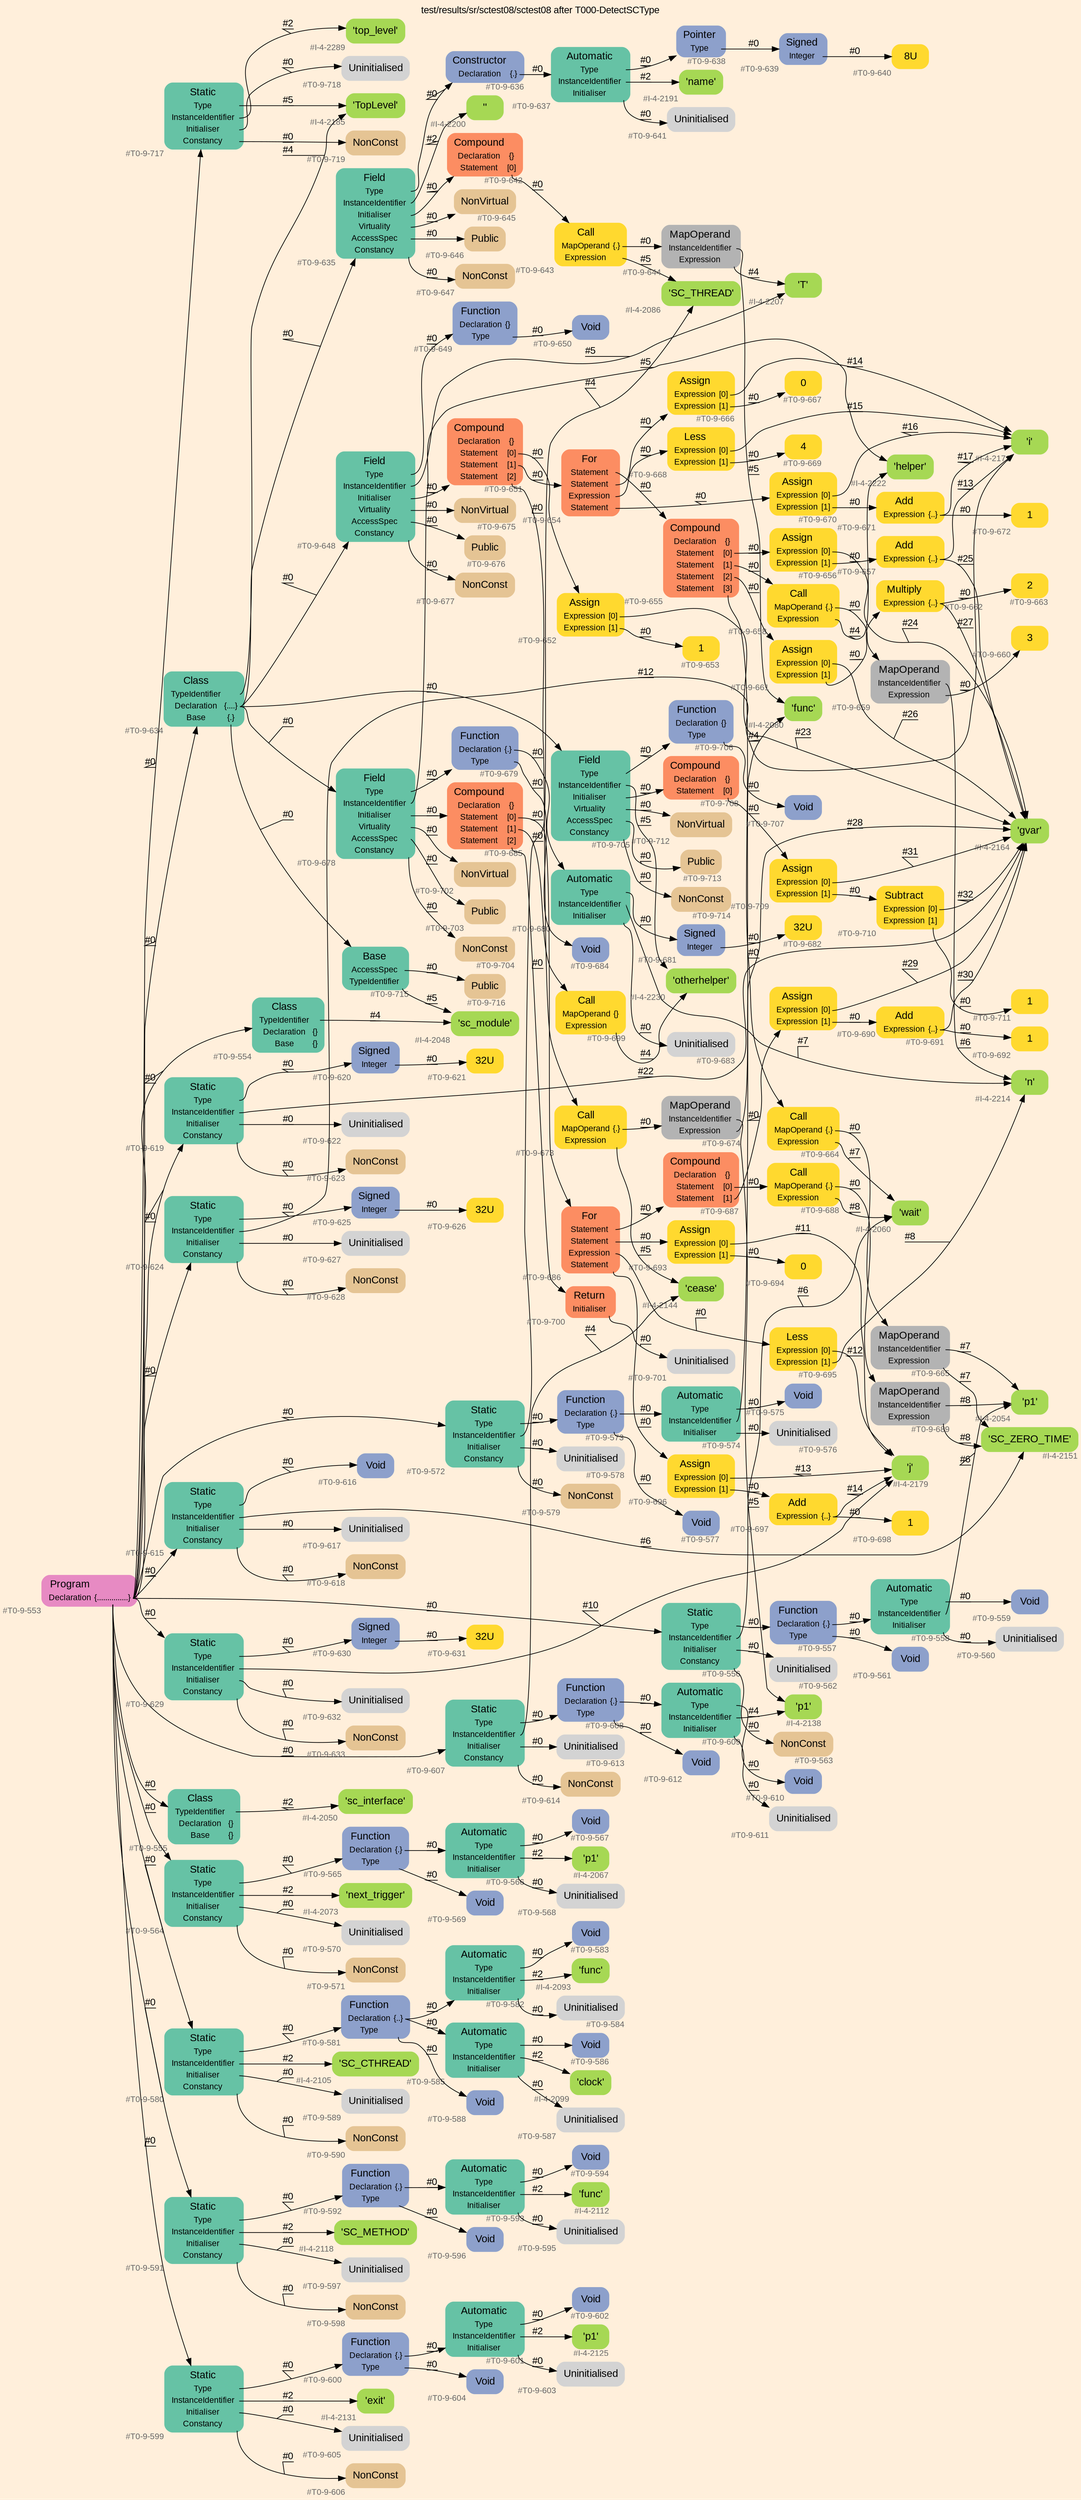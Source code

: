 digraph "test/results/sr/sctest08/sctest08 after T000-DetectSCType" {
label = "test/results/sr/sctest08/sctest08 after T000-DetectSCType"
labelloc = t
graph [
    rankdir = "LR"
    ranksep = 0.3
    bgcolor = antiquewhite1
    color = black
    fontcolor = black
    fontname = "Arial"
];
node [
    fontname = "Arial"
];
edge [
    fontname = "Arial"
];

// -------------------- node figure --------------------
// -------- block #T0-9-553 ----------
"#T0-9-553" [
    fillcolor = "/set28/4"
    xlabel = "#T0-9-553"
    fontsize = "12"
    fontcolor = grey40
    shape = "plaintext"
    label = <<TABLE BORDER="0" CELLBORDER="0" CELLSPACING="0">
     <TR><TD><FONT COLOR="black" POINT-SIZE="15">Program</FONT></TD></TR>
     <TR><TD><FONT COLOR="black" POINT-SIZE="12">Declaration</FONT></TD><TD PORT="port0"><FONT COLOR="black" POINT-SIZE="12">{...............}</FONT></TD></TR>
    </TABLE>>
    style = "rounded,filled"
];

// -------- block #T0-9-554 ----------
"#T0-9-554" [
    fillcolor = "/set28/1"
    xlabel = "#T0-9-554"
    fontsize = "12"
    fontcolor = grey40
    shape = "plaintext"
    label = <<TABLE BORDER="0" CELLBORDER="0" CELLSPACING="0">
     <TR><TD><FONT COLOR="black" POINT-SIZE="15">Class</FONT></TD></TR>
     <TR><TD><FONT COLOR="black" POINT-SIZE="12">TypeIdentifier</FONT></TD><TD PORT="port0"></TD></TR>
     <TR><TD><FONT COLOR="black" POINT-SIZE="12">Declaration</FONT></TD><TD PORT="port1"><FONT COLOR="black" POINT-SIZE="12">{}</FONT></TD></TR>
     <TR><TD><FONT COLOR="black" POINT-SIZE="12">Base</FONT></TD><TD PORT="port2"><FONT COLOR="black" POINT-SIZE="12">{}</FONT></TD></TR>
    </TABLE>>
    style = "rounded,filled"
];

// -------- block #I-4-2048 ----------
"#I-4-2048" [
    fillcolor = "/set28/5"
    xlabel = "#I-4-2048"
    fontsize = "12"
    fontcolor = grey40
    shape = "plaintext"
    label = <<TABLE BORDER="0" CELLBORDER="0" CELLSPACING="0">
     <TR><TD><FONT COLOR="black" POINT-SIZE="15">'sc_module'</FONT></TD></TR>
    </TABLE>>
    style = "rounded,filled"
];

// -------- block #T0-9-555 ----------
"#T0-9-555" [
    fillcolor = "/set28/1"
    xlabel = "#T0-9-555"
    fontsize = "12"
    fontcolor = grey40
    shape = "plaintext"
    label = <<TABLE BORDER="0" CELLBORDER="0" CELLSPACING="0">
     <TR><TD><FONT COLOR="black" POINT-SIZE="15">Class</FONT></TD></TR>
     <TR><TD><FONT COLOR="black" POINT-SIZE="12">TypeIdentifier</FONT></TD><TD PORT="port0"></TD></TR>
     <TR><TD><FONT COLOR="black" POINT-SIZE="12">Declaration</FONT></TD><TD PORT="port1"><FONT COLOR="black" POINT-SIZE="12">{}</FONT></TD></TR>
     <TR><TD><FONT COLOR="black" POINT-SIZE="12">Base</FONT></TD><TD PORT="port2"><FONT COLOR="black" POINT-SIZE="12">{}</FONT></TD></TR>
    </TABLE>>
    style = "rounded,filled"
];

// -------- block #I-4-2050 ----------
"#I-4-2050" [
    fillcolor = "/set28/5"
    xlabel = "#I-4-2050"
    fontsize = "12"
    fontcolor = grey40
    shape = "plaintext"
    label = <<TABLE BORDER="0" CELLBORDER="0" CELLSPACING="0">
     <TR><TD><FONT COLOR="black" POINT-SIZE="15">'sc_interface'</FONT></TD></TR>
    </TABLE>>
    style = "rounded,filled"
];

// -------- block #T0-9-556 ----------
"#T0-9-556" [
    fillcolor = "/set28/1"
    xlabel = "#T0-9-556"
    fontsize = "12"
    fontcolor = grey40
    shape = "plaintext"
    label = <<TABLE BORDER="0" CELLBORDER="0" CELLSPACING="0">
     <TR><TD><FONT COLOR="black" POINT-SIZE="15">Static</FONT></TD></TR>
     <TR><TD><FONT COLOR="black" POINT-SIZE="12">Type</FONT></TD><TD PORT="port0"></TD></TR>
     <TR><TD><FONT COLOR="black" POINT-SIZE="12">InstanceIdentifier</FONT></TD><TD PORT="port1"></TD></TR>
     <TR><TD><FONT COLOR="black" POINT-SIZE="12">Initialiser</FONT></TD><TD PORT="port2"></TD></TR>
     <TR><TD><FONT COLOR="black" POINT-SIZE="12">Constancy</FONT></TD><TD PORT="port3"></TD></TR>
    </TABLE>>
    style = "rounded,filled"
];

// -------- block #T0-9-557 ----------
"#T0-9-557" [
    fillcolor = "/set28/3"
    xlabel = "#T0-9-557"
    fontsize = "12"
    fontcolor = grey40
    shape = "plaintext"
    label = <<TABLE BORDER="0" CELLBORDER="0" CELLSPACING="0">
     <TR><TD><FONT COLOR="black" POINT-SIZE="15">Function</FONT></TD></TR>
     <TR><TD><FONT COLOR="black" POINT-SIZE="12">Declaration</FONT></TD><TD PORT="port0"><FONT COLOR="black" POINT-SIZE="12">{.}</FONT></TD></TR>
     <TR><TD><FONT COLOR="black" POINT-SIZE="12">Type</FONT></TD><TD PORT="port1"></TD></TR>
    </TABLE>>
    style = "rounded,filled"
];

// -------- block #T0-9-558 ----------
"#T0-9-558" [
    fillcolor = "/set28/1"
    xlabel = "#T0-9-558"
    fontsize = "12"
    fontcolor = grey40
    shape = "plaintext"
    label = <<TABLE BORDER="0" CELLBORDER="0" CELLSPACING="0">
     <TR><TD><FONT COLOR="black" POINT-SIZE="15">Automatic</FONT></TD></TR>
     <TR><TD><FONT COLOR="black" POINT-SIZE="12">Type</FONT></TD><TD PORT="port0"></TD></TR>
     <TR><TD><FONT COLOR="black" POINT-SIZE="12">InstanceIdentifier</FONT></TD><TD PORT="port1"></TD></TR>
     <TR><TD><FONT COLOR="black" POINT-SIZE="12">Initialiser</FONT></TD><TD PORT="port2"></TD></TR>
    </TABLE>>
    style = "rounded,filled"
];

// -------- block #T0-9-559 ----------
"#T0-9-559" [
    fillcolor = "/set28/3"
    xlabel = "#T0-9-559"
    fontsize = "12"
    fontcolor = grey40
    shape = "plaintext"
    label = <<TABLE BORDER="0" CELLBORDER="0" CELLSPACING="0">
     <TR><TD><FONT COLOR="black" POINT-SIZE="15">Void</FONT></TD></TR>
    </TABLE>>
    style = "rounded,filled"
];

// -------- block #I-4-2054 ----------
"#I-4-2054" [
    fillcolor = "/set28/5"
    xlabel = "#I-4-2054"
    fontsize = "12"
    fontcolor = grey40
    shape = "plaintext"
    label = <<TABLE BORDER="0" CELLBORDER="0" CELLSPACING="0">
     <TR><TD><FONT COLOR="black" POINT-SIZE="15">'p1'</FONT></TD></TR>
    </TABLE>>
    style = "rounded,filled"
];

// -------- block #T0-9-560 ----------
"#T0-9-560" [
    xlabel = "#T0-9-560"
    fontsize = "12"
    fontcolor = grey40
    shape = "plaintext"
    label = <<TABLE BORDER="0" CELLBORDER="0" CELLSPACING="0">
     <TR><TD><FONT COLOR="black" POINT-SIZE="15">Uninitialised</FONT></TD></TR>
    </TABLE>>
    style = "rounded,filled"
];

// -------- block #T0-9-561 ----------
"#T0-9-561" [
    fillcolor = "/set28/3"
    xlabel = "#T0-9-561"
    fontsize = "12"
    fontcolor = grey40
    shape = "plaintext"
    label = <<TABLE BORDER="0" CELLBORDER="0" CELLSPACING="0">
     <TR><TD><FONT COLOR="black" POINT-SIZE="15">Void</FONT></TD></TR>
    </TABLE>>
    style = "rounded,filled"
];

// -------- block #I-4-2060 ----------
"#I-4-2060" [
    fillcolor = "/set28/5"
    xlabel = "#I-4-2060"
    fontsize = "12"
    fontcolor = grey40
    shape = "plaintext"
    label = <<TABLE BORDER="0" CELLBORDER="0" CELLSPACING="0">
     <TR><TD><FONT COLOR="black" POINT-SIZE="15">'wait'</FONT></TD></TR>
    </TABLE>>
    style = "rounded,filled"
];

// -------- block #T0-9-562 ----------
"#T0-9-562" [
    xlabel = "#T0-9-562"
    fontsize = "12"
    fontcolor = grey40
    shape = "plaintext"
    label = <<TABLE BORDER="0" CELLBORDER="0" CELLSPACING="0">
     <TR><TD><FONT COLOR="black" POINT-SIZE="15">Uninitialised</FONT></TD></TR>
    </TABLE>>
    style = "rounded,filled"
];

// -------- block #T0-9-563 ----------
"#T0-9-563" [
    fillcolor = "/set28/7"
    xlabel = "#T0-9-563"
    fontsize = "12"
    fontcolor = grey40
    shape = "plaintext"
    label = <<TABLE BORDER="0" CELLBORDER="0" CELLSPACING="0">
     <TR><TD><FONT COLOR="black" POINT-SIZE="15">NonConst</FONT></TD></TR>
    </TABLE>>
    style = "rounded,filled"
];

// -------- block #T0-9-564 ----------
"#T0-9-564" [
    fillcolor = "/set28/1"
    xlabel = "#T0-9-564"
    fontsize = "12"
    fontcolor = grey40
    shape = "plaintext"
    label = <<TABLE BORDER="0" CELLBORDER="0" CELLSPACING="0">
     <TR><TD><FONT COLOR="black" POINT-SIZE="15">Static</FONT></TD></TR>
     <TR><TD><FONT COLOR="black" POINT-SIZE="12">Type</FONT></TD><TD PORT="port0"></TD></TR>
     <TR><TD><FONT COLOR="black" POINT-SIZE="12">InstanceIdentifier</FONT></TD><TD PORT="port1"></TD></TR>
     <TR><TD><FONT COLOR="black" POINT-SIZE="12">Initialiser</FONT></TD><TD PORT="port2"></TD></TR>
     <TR><TD><FONT COLOR="black" POINT-SIZE="12">Constancy</FONT></TD><TD PORT="port3"></TD></TR>
    </TABLE>>
    style = "rounded,filled"
];

// -------- block #T0-9-565 ----------
"#T0-9-565" [
    fillcolor = "/set28/3"
    xlabel = "#T0-9-565"
    fontsize = "12"
    fontcolor = grey40
    shape = "plaintext"
    label = <<TABLE BORDER="0" CELLBORDER="0" CELLSPACING="0">
     <TR><TD><FONT COLOR="black" POINT-SIZE="15">Function</FONT></TD></TR>
     <TR><TD><FONT COLOR="black" POINT-SIZE="12">Declaration</FONT></TD><TD PORT="port0"><FONT COLOR="black" POINT-SIZE="12">{.}</FONT></TD></TR>
     <TR><TD><FONT COLOR="black" POINT-SIZE="12">Type</FONT></TD><TD PORT="port1"></TD></TR>
    </TABLE>>
    style = "rounded,filled"
];

// -------- block #T0-9-566 ----------
"#T0-9-566" [
    fillcolor = "/set28/1"
    xlabel = "#T0-9-566"
    fontsize = "12"
    fontcolor = grey40
    shape = "plaintext"
    label = <<TABLE BORDER="0" CELLBORDER="0" CELLSPACING="0">
     <TR><TD><FONT COLOR="black" POINT-SIZE="15">Automatic</FONT></TD></TR>
     <TR><TD><FONT COLOR="black" POINT-SIZE="12">Type</FONT></TD><TD PORT="port0"></TD></TR>
     <TR><TD><FONT COLOR="black" POINT-SIZE="12">InstanceIdentifier</FONT></TD><TD PORT="port1"></TD></TR>
     <TR><TD><FONT COLOR="black" POINT-SIZE="12">Initialiser</FONT></TD><TD PORT="port2"></TD></TR>
    </TABLE>>
    style = "rounded,filled"
];

// -------- block #T0-9-567 ----------
"#T0-9-567" [
    fillcolor = "/set28/3"
    xlabel = "#T0-9-567"
    fontsize = "12"
    fontcolor = grey40
    shape = "plaintext"
    label = <<TABLE BORDER="0" CELLBORDER="0" CELLSPACING="0">
     <TR><TD><FONT COLOR="black" POINT-SIZE="15">Void</FONT></TD></TR>
    </TABLE>>
    style = "rounded,filled"
];

// -------- block #I-4-2067 ----------
"#I-4-2067" [
    fillcolor = "/set28/5"
    xlabel = "#I-4-2067"
    fontsize = "12"
    fontcolor = grey40
    shape = "plaintext"
    label = <<TABLE BORDER="0" CELLBORDER="0" CELLSPACING="0">
     <TR><TD><FONT COLOR="black" POINT-SIZE="15">'p1'</FONT></TD></TR>
    </TABLE>>
    style = "rounded,filled"
];

// -------- block #T0-9-568 ----------
"#T0-9-568" [
    xlabel = "#T0-9-568"
    fontsize = "12"
    fontcolor = grey40
    shape = "plaintext"
    label = <<TABLE BORDER="0" CELLBORDER="0" CELLSPACING="0">
     <TR><TD><FONT COLOR="black" POINT-SIZE="15">Uninitialised</FONT></TD></TR>
    </TABLE>>
    style = "rounded,filled"
];

// -------- block #T0-9-569 ----------
"#T0-9-569" [
    fillcolor = "/set28/3"
    xlabel = "#T0-9-569"
    fontsize = "12"
    fontcolor = grey40
    shape = "plaintext"
    label = <<TABLE BORDER="0" CELLBORDER="0" CELLSPACING="0">
     <TR><TD><FONT COLOR="black" POINT-SIZE="15">Void</FONT></TD></TR>
    </TABLE>>
    style = "rounded,filled"
];

// -------- block #I-4-2073 ----------
"#I-4-2073" [
    fillcolor = "/set28/5"
    xlabel = "#I-4-2073"
    fontsize = "12"
    fontcolor = grey40
    shape = "plaintext"
    label = <<TABLE BORDER="0" CELLBORDER="0" CELLSPACING="0">
     <TR><TD><FONT COLOR="black" POINT-SIZE="15">'next_trigger'</FONT></TD></TR>
    </TABLE>>
    style = "rounded,filled"
];

// -------- block #T0-9-570 ----------
"#T0-9-570" [
    xlabel = "#T0-9-570"
    fontsize = "12"
    fontcolor = grey40
    shape = "plaintext"
    label = <<TABLE BORDER="0" CELLBORDER="0" CELLSPACING="0">
     <TR><TD><FONT COLOR="black" POINT-SIZE="15">Uninitialised</FONT></TD></TR>
    </TABLE>>
    style = "rounded,filled"
];

// -------- block #T0-9-571 ----------
"#T0-9-571" [
    fillcolor = "/set28/7"
    xlabel = "#T0-9-571"
    fontsize = "12"
    fontcolor = grey40
    shape = "plaintext"
    label = <<TABLE BORDER="0" CELLBORDER="0" CELLSPACING="0">
     <TR><TD><FONT COLOR="black" POINT-SIZE="15">NonConst</FONT></TD></TR>
    </TABLE>>
    style = "rounded,filled"
];

// -------- block #T0-9-572 ----------
"#T0-9-572" [
    fillcolor = "/set28/1"
    xlabel = "#T0-9-572"
    fontsize = "12"
    fontcolor = grey40
    shape = "plaintext"
    label = <<TABLE BORDER="0" CELLBORDER="0" CELLSPACING="0">
     <TR><TD><FONT COLOR="black" POINT-SIZE="15">Static</FONT></TD></TR>
     <TR><TD><FONT COLOR="black" POINT-SIZE="12">Type</FONT></TD><TD PORT="port0"></TD></TR>
     <TR><TD><FONT COLOR="black" POINT-SIZE="12">InstanceIdentifier</FONT></TD><TD PORT="port1"></TD></TR>
     <TR><TD><FONT COLOR="black" POINT-SIZE="12">Initialiser</FONT></TD><TD PORT="port2"></TD></TR>
     <TR><TD><FONT COLOR="black" POINT-SIZE="12">Constancy</FONT></TD><TD PORT="port3"></TD></TR>
    </TABLE>>
    style = "rounded,filled"
];

// -------- block #T0-9-573 ----------
"#T0-9-573" [
    fillcolor = "/set28/3"
    xlabel = "#T0-9-573"
    fontsize = "12"
    fontcolor = grey40
    shape = "plaintext"
    label = <<TABLE BORDER="0" CELLBORDER="0" CELLSPACING="0">
     <TR><TD><FONT COLOR="black" POINT-SIZE="15">Function</FONT></TD></TR>
     <TR><TD><FONT COLOR="black" POINT-SIZE="12">Declaration</FONT></TD><TD PORT="port0"><FONT COLOR="black" POINT-SIZE="12">{.}</FONT></TD></TR>
     <TR><TD><FONT COLOR="black" POINT-SIZE="12">Type</FONT></TD><TD PORT="port1"></TD></TR>
    </TABLE>>
    style = "rounded,filled"
];

// -------- block #T0-9-574 ----------
"#T0-9-574" [
    fillcolor = "/set28/1"
    xlabel = "#T0-9-574"
    fontsize = "12"
    fontcolor = grey40
    shape = "plaintext"
    label = <<TABLE BORDER="0" CELLBORDER="0" CELLSPACING="0">
     <TR><TD><FONT COLOR="black" POINT-SIZE="15">Automatic</FONT></TD></TR>
     <TR><TD><FONT COLOR="black" POINT-SIZE="12">Type</FONT></TD><TD PORT="port0"></TD></TR>
     <TR><TD><FONT COLOR="black" POINT-SIZE="12">InstanceIdentifier</FONT></TD><TD PORT="port1"></TD></TR>
     <TR><TD><FONT COLOR="black" POINT-SIZE="12">Initialiser</FONT></TD><TD PORT="port2"></TD></TR>
    </TABLE>>
    style = "rounded,filled"
];

// -------- block #T0-9-575 ----------
"#T0-9-575" [
    fillcolor = "/set28/3"
    xlabel = "#T0-9-575"
    fontsize = "12"
    fontcolor = grey40
    shape = "plaintext"
    label = <<TABLE BORDER="0" CELLBORDER="0" CELLSPACING="0">
     <TR><TD><FONT COLOR="black" POINT-SIZE="15">Void</FONT></TD></TR>
    </TABLE>>
    style = "rounded,filled"
];

// -------- block #I-4-2080 ----------
"#I-4-2080" [
    fillcolor = "/set28/5"
    xlabel = "#I-4-2080"
    fontsize = "12"
    fontcolor = grey40
    shape = "plaintext"
    label = <<TABLE BORDER="0" CELLBORDER="0" CELLSPACING="0">
     <TR><TD><FONT COLOR="black" POINT-SIZE="15">'func'</FONT></TD></TR>
    </TABLE>>
    style = "rounded,filled"
];

// -------- block #T0-9-576 ----------
"#T0-9-576" [
    xlabel = "#T0-9-576"
    fontsize = "12"
    fontcolor = grey40
    shape = "plaintext"
    label = <<TABLE BORDER="0" CELLBORDER="0" CELLSPACING="0">
     <TR><TD><FONT COLOR="black" POINT-SIZE="15">Uninitialised</FONT></TD></TR>
    </TABLE>>
    style = "rounded,filled"
];

// -------- block #T0-9-577 ----------
"#T0-9-577" [
    fillcolor = "/set28/3"
    xlabel = "#T0-9-577"
    fontsize = "12"
    fontcolor = grey40
    shape = "plaintext"
    label = <<TABLE BORDER="0" CELLBORDER="0" CELLSPACING="0">
     <TR><TD><FONT COLOR="black" POINT-SIZE="15">Void</FONT></TD></TR>
    </TABLE>>
    style = "rounded,filled"
];

// -------- block #I-4-2086 ----------
"#I-4-2086" [
    fillcolor = "/set28/5"
    xlabel = "#I-4-2086"
    fontsize = "12"
    fontcolor = grey40
    shape = "plaintext"
    label = <<TABLE BORDER="0" CELLBORDER="0" CELLSPACING="0">
     <TR><TD><FONT COLOR="black" POINT-SIZE="15">'SC_THREAD'</FONT></TD></TR>
    </TABLE>>
    style = "rounded,filled"
];

// -------- block #T0-9-578 ----------
"#T0-9-578" [
    xlabel = "#T0-9-578"
    fontsize = "12"
    fontcolor = grey40
    shape = "plaintext"
    label = <<TABLE BORDER="0" CELLBORDER="0" CELLSPACING="0">
     <TR><TD><FONT COLOR="black" POINT-SIZE="15">Uninitialised</FONT></TD></TR>
    </TABLE>>
    style = "rounded,filled"
];

// -------- block #T0-9-579 ----------
"#T0-9-579" [
    fillcolor = "/set28/7"
    xlabel = "#T0-9-579"
    fontsize = "12"
    fontcolor = grey40
    shape = "plaintext"
    label = <<TABLE BORDER="0" CELLBORDER="0" CELLSPACING="0">
     <TR><TD><FONT COLOR="black" POINT-SIZE="15">NonConst</FONT></TD></TR>
    </TABLE>>
    style = "rounded,filled"
];

// -------- block #T0-9-580 ----------
"#T0-9-580" [
    fillcolor = "/set28/1"
    xlabel = "#T0-9-580"
    fontsize = "12"
    fontcolor = grey40
    shape = "plaintext"
    label = <<TABLE BORDER="0" CELLBORDER="0" CELLSPACING="0">
     <TR><TD><FONT COLOR="black" POINT-SIZE="15">Static</FONT></TD></TR>
     <TR><TD><FONT COLOR="black" POINT-SIZE="12">Type</FONT></TD><TD PORT="port0"></TD></TR>
     <TR><TD><FONT COLOR="black" POINT-SIZE="12">InstanceIdentifier</FONT></TD><TD PORT="port1"></TD></TR>
     <TR><TD><FONT COLOR="black" POINT-SIZE="12">Initialiser</FONT></TD><TD PORT="port2"></TD></TR>
     <TR><TD><FONT COLOR="black" POINT-SIZE="12">Constancy</FONT></TD><TD PORT="port3"></TD></TR>
    </TABLE>>
    style = "rounded,filled"
];

// -------- block #T0-9-581 ----------
"#T0-9-581" [
    fillcolor = "/set28/3"
    xlabel = "#T0-9-581"
    fontsize = "12"
    fontcolor = grey40
    shape = "plaintext"
    label = <<TABLE BORDER="0" CELLBORDER="0" CELLSPACING="0">
     <TR><TD><FONT COLOR="black" POINT-SIZE="15">Function</FONT></TD></TR>
     <TR><TD><FONT COLOR="black" POINT-SIZE="12">Declaration</FONT></TD><TD PORT="port0"><FONT COLOR="black" POINT-SIZE="12">{..}</FONT></TD></TR>
     <TR><TD><FONT COLOR="black" POINT-SIZE="12">Type</FONT></TD><TD PORT="port1"></TD></TR>
    </TABLE>>
    style = "rounded,filled"
];

// -------- block #T0-9-582 ----------
"#T0-9-582" [
    fillcolor = "/set28/1"
    xlabel = "#T0-9-582"
    fontsize = "12"
    fontcolor = grey40
    shape = "plaintext"
    label = <<TABLE BORDER="0" CELLBORDER="0" CELLSPACING="0">
     <TR><TD><FONT COLOR="black" POINT-SIZE="15">Automatic</FONT></TD></TR>
     <TR><TD><FONT COLOR="black" POINT-SIZE="12">Type</FONT></TD><TD PORT="port0"></TD></TR>
     <TR><TD><FONT COLOR="black" POINT-SIZE="12">InstanceIdentifier</FONT></TD><TD PORT="port1"></TD></TR>
     <TR><TD><FONT COLOR="black" POINT-SIZE="12">Initialiser</FONT></TD><TD PORT="port2"></TD></TR>
    </TABLE>>
    style = "rounded,filled"
];

// -------- block #T0-9-583 ----------
"#T0-9-583" [
    fillcolor = "/set28/3"
    xlabel = "#T0-9-583"
    fontsize = "12"
    fontcolor = grey40
    shape = "plaintext"
    label = <<TABLE BORDER="0" CELLBORDER="0" CELLSPACING="0">
     <TR><TD><FONT COLOR="black" POINT-SIZE="15">Void</FONT></TD></TR>
    </TABLE>>
    style = "rounded,filled"
];

// -------- block #I-4-2093 ----------
"#I-4-2093" [
    fillcolor = "/set28/5"
    xlabel = "#I-4-2093"
    fontsize = "12"
    fontcolor = grey40
    shape = "plaintext"
    label = <<TABLE BORDER="0" CELLBORDER="0" CELLSPACING="0">
     <TR><TD><FONT COLOR="black" POINT-SIZE="15">'func'</FONT></TD></TR>
    </TABLE>>
    style = "rounded,filled"
];

// -------- block #T0-9-584 ----------
"#T0-9-584" [
    xlabel = "#T0-9-584"
    fontsize = "12"
    fontcolor = grey40
    shape = "plaintext"
    label = <<TABLE BORDER="0" CELLBORDER="0" CELLSPACING="0">
     <TR><TD><FONT COLOR="black" POINT-SIZE="15">Uninitialised</FONT></TD></TR>
    </TABLE>>
    style = "rounded,filled"
];

// -------- block #T0-9-585 ----------
"#T0-9-585" [
    fillcolor = "/set28/1"
    xlabel = "#T0-9-585"
    fontsize = "12"
    fontcolor = grey40
    shape = "plaintext"
    label = <<TABLE BORDER="0" CELLBORDER="0" CELLSPACING="0">
     <TR><TD><FONT COLOR="black" POINT-SIZE="15">Automatic</FONT></TD></TR>
     <TR><TD><FONT COLOR="black" POINT-SIZE="12">Type</FONT></TD><TD PORT="port0"></TD></TR>
     <TR><TD><FONT COLOR="black" POINT-SIZE="12">InstanceIdentifier</FONT></TD><TD PORT="port1"></TD></TR>
     <TR><TD><FONT COLOR="black" POINT-SIZE="12">Initialiser</FONT></TD><TD PORT="port2"></TD></TR>
    </TABLE>>
    style = "rounded,filled"
];

// -------- block #T0-9-586 ----------
"#T0-9-586" [
    fillcolor = "/set28/3"
    xlabel = "#T0-9-586"
    fontsize = "12"
    fontcolor = grey40
    shape = "plaintext"
    label = <<TABLE BORDER="0" CELLBORDER="0" CELLSPACING="0">
     <TR><TD><FONT COLOR="black" POINT-SIZE="15">Void</FONT></TD></TR>
    </TABLE>>
    style = "rounded,filled"
];

// -------- block #I-4-2099 ----------
"#I-4-2099" [
    fillcolor = "/set28/5"
    xlabel = "#I-4-2099"
    fontsize = "12"
    fontcolor = grey40
    shape = "plaintext"
    label = <<TABLE BORDER="0" CELLBORDER="0" CELLSPACING="0">
     <TR><TD><FONT COLOR="black" POINT-SIZE="15">'clock'</FONT></TD></TR>
    </TABLE>>
    style = "rounded,filled"
];

// -------- block #T0-9-587 ----------
"#T0-9-587" [
    xlabel = "#T0-9-587"
    fontsize = "12"
    fontcolor = grey40
    shape = "plaintext"
    label = <<TABLE BORDER="0" CELLBORDER="0" CELLSPACING="0">
     <TR><TD><FONT COLOR="black" POINT-SIZE="15">Uninitialised</FONT></TD></TR>
    </TABLE>>
    style = "rounded,filled"
];

// -------- block #T0-9-588 ----------
"#T0-9-588" [
    fillcolor = "/set28/3"
    xlabel = "#T0-9-588"
    fontsize = "12"
    fontcolor = grey40
    shape = "plaintext"
    label = <<TABLE BORDER="0" CELLBORDER="0" CELLSPACING="0">
     <TR><TD><FONT COLOR="black" POINT-SIZE="15">Void</FONT></TD></TR>
    </TABLE>>
    style = "rounded,filled"
];

// -------- block #I-4-2105 ----------
"#I-4-2105" [
    fillcolor = "/set28/5"
    xlabel = "#I-4-2105"
    fontsize = "12"
    fontcolor = grey40
    shape = "plaintext"
    label = <<TABLE BORDER="0" CELLBORDER="0" CELLSPACING="0">
     <TR><TD><FONT COLOR="black" POINT-SIZE="15">'SC_CTHREAD'</FONT></TD></TR>
    </TABLE>>
    style = "rounded,filled"
];

// -------- block #T0-9-589 ----------
"#T0-9-589" [
    xlabel = "#T0-9-589"
    fontsize = "12"
    fontcolor = grey40
    shape = "plaintext"
    label = <<TABLE BORDER="0" CELLBORDER="0" CELLSPACING="0">
     <TR><TD><FONT COLOR="black" POINT-SIZE="15">Uninitialised</FONT></TD></TR>
    </TABLE>>
    style = "rounded,filled"
];

// -------- block #T0-9-590 ----------
"#T0-9-590" [
    fillcolor = "/set28/7"
    xlabel = "#T0-9-590"
    fontsize = "12"
    fontcolor = grey40
    shape = "plaintext"
    label = <<TABLE BORDER="0" CELLBORDER="0" CELLSPACING="0">
     <TR><TD><FONT COLOR="black" POINT-SIZE="15">NonConst</FONT></TD></TR>
    </TABLE>>
    style = "rounded,filled"
];

// -------- block #T0-9-591 ----------
"#T0-9-591" [
    fillcolor = "/set28/1"
    xlabel = "#T0-9-591"
    fontsize = "12"
    fontcolor = grey40
    shape = "plaintext"
    label = <<TABLE BORDER="0" CELLBORDER="0" CELLSPACING="0">
     <TR><TD><FONT COLOR="black" POINT-SIZE="15">Static</FONT></TD></TR>
     <TR><TD><FONT COLOR="black" POINT-SIZE="12">Type</FONT></TD><TD PORT="port0"></TD></TR>
     <TR><TD><FONT COLOR="black" POINT-SIZE="12">InstanceIdentifier</FONT></TD><TD PORT="port1"></TD></TR>
     <TR><TD><FONT COLOR="black" POINT-SIZE="12">Initialiser</FONT></TD><TD PORT="port2"></TD></TR>
     <TR><TD><FONT COLOR="black" POINT-SIZE="12">Constancy</FONT></TD><TD PORT="port3"></TD></TR>
    </TABLE>>
    style = "rounded,filled"
];

// -------- block #T0-9-592 ----------
"#T0-9-592" [
    fillcolor = "/set28/3"
    xlabel = "#T0-9-592"
    fontsize = "12"
    fontcolor = grey40
    shape = "plaintext"
    label = <<TABLE BORDER="0" CELLBORDER="0" CELLSPACING="0">
     <TR><TD><FONT COLOR="black" POINT-SIZE="15">Function</FONT></TD></TR>
     <TR><TD><FONT COLOR="black" POINT-SIZE="12">Declaration</FONT></TD><TD PORT="port0"><FONT COLOR="black" POINT-SIZE="12">{.}</FONT></TD></TR>
     <TR><TD><FONT COLOR="black" POINT-SIZE="12">Type</FONT></TD><TD PORT="port1"></TD></TR>
    </TABLE>>
    style = "rounded,filled"
];

// -------- block #T0-9-593 ----------
"#T0-9-593" [
    fillcolor = "/set28/1"
    xlabel = "#T0-9-593"
    fontsize = "12"
    fontcolor = grey40
    shape = "plaintext"
    label = <<TABLE BORDER="0" CELLBORDER="0" CELLSPACING="0">
     <TR><TD><FONT COLOR="black" POINT-SIZE="15">Automatic</FONT></TD></TR>
     <TR><TD><FONT COLOR="black" POINT-SIZE="12">Type</FONT></TD><TD PORT="port0"></TD></TR>
     <TR><TD><FONT COLOR="black" POINT-SIZE="12">InstanceIdentifier</FONT></TD><TD PORT="port1"></TD></TR>
     <TR><TD><FONT COLOR="black" POINT-SIZE="12">Initialiser</FONT></TD><TD PORT="port2"></TD></TR>
    </TABLE>>
    style = "rounded,filled"
];

// -------- block #T0-9-594 ----------
"#T0-9-594" [
    fillcolor = "/set28/3"
    xlabel = "#T0-9-594"
    fontsize = "12"
    fontcolor = grey40
    shape = "plaintext"
    label = <<TABLE BORDER="0" CELLBORDER="0" CELLSPACING="0">
     <TR><TD><FONT COLOR="black" POINT-SIZE="15">Void</FONT></TD></TR>
    </TABLE>>
    style = "rounded,filled"
];

// -------- block #I-4-2112 ----------
"#I-4-2112" [
    fillcolor = "/set28/5"
    xlabel = "#I-4-2112"
    fontsize = "12"
    fontcolor = grey40
    shape = "plaintext"
    label = <<TABLE BORDER="0" CELLBORDER="0" CELLSPACING="0">
     <TR><TD><FONT COLOR="black" POINT-SIZE="15">'func'</FONT></TD></TR>
    </TABLE>>
    style = "rounded,filled"
];

// -------- block #T0-9-595 ----------
"#T0-9-595" [
    xlabel = "#T0-9-595"
    fontsize = "12"
    fontcolor = grey40
    shape = "plaintext"
    label = <<TABLE BORDER="0" CELLBORDER="0" CELLSPACING="0">
     <TR><TD><FONT COLOR="black" POINT-SIZE="15">Uninitialised</FONT></TD></TR>
    </TABLE>>
    style = "rounded,filled"
];

// -------- block #T0-9-596 ----------
"#T0-9-596" [
    fillcolor = "/set28/3"
    xlabel = "#T0-9-596"
    fontsize = "12"
    fontcolor = grey40
    shape = "plaintext"
    label = <<TABLE BORDER="0" CELLBORDER="0" CELLSPACING="0">
     <TR><TD><FONT COLOR="black" POINT-SIZE="15">Void</FONT></TD></TR>
    </TABLE>>
    style = "rounded,filled"
];

// -------- block #I-4-2118 ----------
"#I-4-2118" [
    fillcolor = "/set28/5"
    xlabel = "#I-4-2118"
    fontsize = "12"
    fontcolor = grey40
    shape = "plaintext"
    label = <<TABLE BORDER="0" CELLBORDER="0" CELLSPACING="0">
     <TR><TD><FONT COLOR="black" POINT-SIZE="15">'SC_METHOD'</FONT></TD></TR>
    </TABLE>>
    style = "rounded,filled"
];

// -------- block #T0-9-597 ----------
"#T0-9-597" [
    xlabel = "#T0-9-597"
    fontsize = "12"
    fontcolor = grey40
    shape = "plaintext"
    label = <<TABLE BORDER="0" CELLBORDER="0" CELLSPACING="0">
     <TR><TD><FONT COLOR="black" POINT-SIZE="15">Uninitialised</FONT></TD></TR>
    </TABLE>>
    style = "rounded,filled"
];

// -------- block #T0-9-598 ----------
"#T0-9-598" [
    fillcolor = "/set28/7"
    xlabel = "#T0-9-598"
    fontsize = "12"
    fontcolor = grey40
    shape = "plaintext"
    label = <<TABLE BORDER="0" CELLBORDER="0" CELLSPACING="0">
     <TR><TD><FONT COLOR="black" POINT-SIZE="15">NonConst</FONT></TD></TR>
    </TABLE>>
    style = "rounded,filled"
];

// -------- block #T0-9-599 ----------
"#T0-9-599" [
    fillcolor = "/set28/1"
    xlabel = "#T0-9-599"
    fontsize = "12"
    fontcolor = grey40
    shape = "plaintext"
    label = <<TABLE BORDER="0" CELLBORDER="0" CELLSPACING="0">
     <TR><TD><FONT COLOR="black" POINT-SIZE="15">Static</FONT></TD></TR>
     <TR><TD><FONT COLOR="black" POINT-SIZE="12">Type</FONT></TD><TD PORT="port0"></TD></TR>
     <TR><TD><FONT COLOR="black" POINT-SIZE="12">InstanceIdentifier</FONT></TD><TD PORT="port1"></TD></TR>
     <TR><TD><FONT COLOR="black" POINT-SIZE="12">Initialiser</FONT></TD><TD PORT="port2"></TD></TR>
     <TR><TD><FONT COLOR="black" POINT-SIZE="12">Constancy</FONT></TD><TD PORT="port3"></TD></TR>
    </TABLE>>
    style = "rounded,filled"
];

// -------- block #T0-9-600 ----------
"#T0-9-600" [
    fillcolor = "/set28/3"
    xlabel = "#T0-9-600"
    fontsize = "12"
    fontcolor = grey40
    shape = "plaintext"
    label = <<TABLE BORDER="0" CELLBORDER="0" CELLSPACING="0">
     <TR><TD><FONT COLOR="black" POINT-SIZE="15">Function</FONT></TD></TR>
     <TR><TD><FONT COLOR="black" POINT-SIZE="12">Declaration</FONT></TD><TD PORT="port0"><FONT COLOR="black" POINT-SIZE="12">{.}</FONT></TD></TR>
     <TR><TD><FONT COLOR="black" POINT-SIZE="12">Type</FONT></TD><TD PORT="port1"></TD></TR>
    </TABLE>>
    style = "rounded,filled"
];

// -------- block #T0-9-601 ----------
"#T0-9-601" [
    fillcolor = "/set28/1"
    xlabel = "#T0-9-601"
    fontsize = "12"
    fontcolor = grey40
    shape = "plaintext"
    label = <<TABLE BORDER="0" CELLBORDER="0" CELLSPACING="0">
     <TR><TD><FONT COLOR="black" POINT-SIZE="15">Automatic</FONT></TD></TR>
     <TR><TD><FONT COLOR="black" POINT-SIZE="12">Type</FONT></TD><TD PORT="port0"></TD></TR>
     <TR><TD><FONT COLOR="black" POINT-SIZE="12">InstanceIdentifier</FONT></TD><TD PORT="port1"></TD></TR>
     <TR><TD><FONT COLOR="black" POINT-SIZE="12">Initialiser</FONT></TD><TD PORT="port2"></TD></TR>
    </TABLE>>
    style = "rounded,filled"
];

// -------- block #T0-9-602 ----------
"#T0-9-602" [
    fillcolor = "/set28/3"
    xlabel = "#T0-9-602"
    fontsize = "12"
    fontcolor = grey40
    shape = "plaintext"
    label = <<TABLE BORDER="0" CELLBORDER="0" CELLSPACING="0">
     <TR><TD><FONT COLOR="black" POINT-SIZE="15">Void</FONT></TD></TR>
    </TABLE>>
    style = "rounded,filled"
];

// -------- block #I-4-2125 ----------
"#I-4-2125" [
    fillcolor = "/set28/5"
    xlabel = "#I-4-2125"
    fontsize = "12"
    fontcolor = grey40
    shape = "plaintext"
    label = <<TABLE BORDER="0" CELLBORDER="0" CELLSPACING="0">
     <TR><TD><FONT COLOR="black" POINT-SIZE="15">'p1'</FONT></TD></TR>
    </TABLE>>
    style = "rounded,filled"
];

// -------- block #T0-9-603 ----------
"#T0-9-603" [
    xlabel = "#T0-9-603"
    fontsize = "12"
    fontcolor = grey40
    shape = "plaintext"
    label = <<TABLE BORDER="0" CELLBORDER="0" CELLSPACING="0">
     <TR><TD><FONT COLOR="black" POINT-SIZE="15">Uninitialised</FONT></TD></TR>
    </TABLE>>
    style = "rounded,filled"
];

// -------- block #T0-9-604 ----------
"#T0-9-604" [
    fillcolor = "/set28/3"
    xlabel = "#T0-9-604"
    fontsize = "12"
    fontcolor = grey40
    shape = "plaintext"
    label = <<TABLE BORDER="0" CELLBORDER="0" CELLSPACING="0">
     <TR><TD><FONT COLOR="black" POINT-SIZE="15">Void</FONT></TD></TR>
    </TABLE>>
    style = "rounded,filled"
];

// -------- block #I-4-2131 ----------
"#I-4-2131" [
    fillcolor = "/set28/5"
    xlabel = "#I-4-2131"
    fontsize = "12"
    fontcolor = grey40
    shape = "plaintext"
    label = <<TABLE BORDER="0" CELLBORDER="0" CELLSPACING="0">
     <TR><TD><FONT COLOR="black" POINT-SIZE="15">'exit'</FONT></TD></TR>
    </TABLE>>
    style = "rounded,filled"
];

// -------- block #T0-9-605 ----------
"#T0-9-605" [
    xlabel = "#T0-9-605"
    fontsize = "12"
    fontcolor = grey40
    shape = "plaintext"
    label = <<TABLE BORDER="0" CELLBORDER="0" CELLSPACING="0">
     <TR><TD><FONT COLOR="black" POINT-SIZE="15">Uninitialised</FONT></TD></TR>
    </TABLE>>
    style = "rounded,filled"
];

// -------- block #T0-9-606 ----------
"#T0-9-606" [
    fillcolor = "/set28/7"
    xlabel = "#T0-9-606"
    fontsize = "12"
    fontcolor = grey40
    shape = "plaintext"
    label = <<TABLE BORDER="0" CELLBORDER="0" CELLSPACING="0">
     <TR><TD><FONT COLOR="black" POINT-SIZE="15">NonConst</FONT></TD></TR>
    </TABLE>>
    style = "rounded,filled"
];

// -------- block #T0-9-607 ----------
"#T0-9-607" [
    fillcolor = "/set28/1"
    xlabel = "#T0-9-607"
    fontsize = "12"
    fontcolor = grey40
    shape = "plaintext"
    label = <<TABLE BORDER="0" CELLBORDER="0" CELLSPACING="0">
     <TR><TD><FONT COLOR="black" POINT-SIZE="15">Static</FONT></TD></TR>
     <TR><TD><FONT COLOR="black" POINT-SIZE="12">Type</FONT></TD><TD PORT="port0"></TD></TR>
     <TR><TD><FONT COLOR="black" POINT-SIZE="12">InstanceIdentifier</FONT></TD><TD PORT="port1"></TD></TR>
     <TR><TD><FONT COLOR="black" POINT-SIZE="12">Initialiser</FONT></TD><TD PORT="port2"></TD></TR>
     <TR><TD><FONT COLOR="black" POINT-SIZE="12">Constancy</FONT></TD><TD PORT="port3"></TD></TR>
    </TABLE>>
    style = "rounded,filled"
];

// -------- block #T0-9-608 ----------
"#T0-9-608" [
    fillcolor = "/set28/3"
    xlabel = "#T0-9-608"
    fontsize = "12"
    fontcolor = grey40
    shape = "plaintext"
    label = <<TABLE BORDER="0" CELLBORDER="0" CELLSPACING="0">
     <TR><TD><FONT COLOR="black" POINT-SIZE="15">Function</FONT></TD></TR>
     <TR><TD><FONT COLOR="black" POINT-SIZE="12">Declaration</FONT></TD><TD PORT="port0"><FONT COLOR="black" POINT-SIZE="12">{.}</FONT></TD></TR>
     <TR><TD><FONT COLOR="black" POINT-SIZE="12">Type</FONT></TD><TD PORT="port1"></TD></TR>
    </TABLE>>
    style = "rounded,filled"
];

// -------- block #T0-9-609 ----------
"#T0-9-609" [
    fillcolor = "/set28/1"
    xlabel = "#T0-9-609"
    fontsize = "12"
    fontcolor = grey40
    shape = "plaintext"
    label = <<TABLE BORDER="0" CELLBORDER="0" CELLSPACING="0">
     <TR><TD><FONT COLOR="black" POINT-SIZE="15">Automatic</FONT></TD></TR>
     <TR><TD><FONT COLOR="black" POINT-SIZE="12">Type</FONT></TD><TD PORT="port0"></TD></TR>
     <TR><TD><FONT COLOR="black" POINT-SIZE="12">InstanceIdentifier</FONT></TD><TD PORT="port1"></TD></TR>
     <TR><TD><FONT COLOR="black" POINT-SIZE="12">Initialiser</FONT></TD><TD PORT="port2"></TD></TR>
    </TABLE>>
    style = "rounded,filled"
];

// -------- block #T0-9-610 ----------
"#T0-9-610" [
    fillcolor = "/set28/3"
    xlabel = "#T0-9-610"
    fontsize = "12"
    fontcolor = grey40
    shape = "plaintext"
    label = <<TABLE BORDER="0" CELLBORDER="0" CELLSPACING="0">
     <TR><TD><FONT COLOR="black" POINT-SIZE="15">Void</FONT></TD></TR>
    </TABLE>>
    style = "rounded,filled"
];

// -------- block #I-4-2138 ----------
"#I-4-2138" [
    fillcolor = "/set28/5"
    xlabel = "#I-4-2138"
    fontsize = "12"
    fontcolor = grey40
    shape = "plaintext"
    label = <<TABLE BORDER="0" CELLBORDER="0" CELLSPACING="0">
     <TR><TD><FONT COLOR="black" POINT-SIZE="15">'p1'</FONT></TD></TR>
    </TABLE>>
    style = "rounded,filled"
];

// -------- block #T0-9-611 ----------
"#T0-9-611" [
    xlabel = "#T0-9-611"
    fontsize = "12"
    fontcolor = grey40
    shape = "plaintext"
    label = <<TABLE BORDER="0" CELLBORDER="0" CELLSPACING="0">
     <TR><TD><FONT COLOR="black" POINT-SIZE="15">Uninitialised</FONT></TD></TR>
    </TABLE>>
    style = "rounded,filled"
];

// -------- block #T0-9-612 ----------
"#T0-9-612" [
    fillcolor = "/set28/3"
    xlabel = "#T0-9-612"
    fontsize = "12"
    fontcolor = grey40
    shape = "plaintext"
    label = <<TABLE BORDER="0" CELLBORDER="0" CELLSPACING="0">
     <TR><TD><FONT COLOR="black" POINT-SIZE="15">Void</FONT></TD></TR>
    </TABLE>>
    style = "rounded,filled"
];

// -------- block #I-4-2144 ----------
"#I-4-2144" [
    fillcolor = "/set28/5"
    xlabel = "#I-4-2144"
    fontsize = "12"
    fontcolor = grey40
    shape = "plaintext"
    label = <<TABLE BORDER="0" CELLBORDER="0" CELLSPACING="0">
     <TR><TD><FONT COLOR="black" POINT-SIZE="15">'cease'</FONT></TD></TR>
    </TABLE>>
    style = "rounded,filled"
];

// -------- block #T0-9-613 ----------
"#T0-9-613" [
    xlabel = "#T0-9-613"
    fontsize = "12"
    fontcolor = grey40
    shape = "plaintext"
    label = <<TABLE BORDER="0" CELLBORDER="0" CELLSPACING="0">
     <TR><TD><FONT COLOR="black" POINT-SIZE="15">Uninitialised</FONT></TD></TR>
    </TABLE>>
    style = "rounded,filled"
];

// -------- block #T0-9-614 ----------
"#T0-9-614" [
    fillcolor = "/set28/7"
    xlabel = "#T0-9-614"
    fontsize = "12"
    fontcolor = grey40
    shape = "plaintext"
    label = <<TABLE BORDER="0" CELLBORDER="0" CELLSPACING="0">
     <TR><TD><FONT COLOR="black" POINT-SIZE="15">NonConst</FONT></TD></TR>
    </TABLE>>
    style = "rounded,filled"
];

// -------- block #T0-9-615 ----------
"#T0-9-615" [
    fillcolor = "/set28/1"
    xlabel = "#T0-9-615"
    fontsize = "12"
    fontcolor = grey40
    shape = "plaintext"
    label = <<TABLE BORDER="0" CELLBORDER="0" CELLSPACING="0">
     <TR><TD><FONT COLOR="black" POINT-SIZE="15">Static</FONT></TD></TR>
     <TR><TD><FONT COLOR="black" POINT-SIZE="12">Type</FONT></TD><TD PORT="port0"></TD></TR>
     <TR><TD><FONT COLOR="black" POINT-SIZE="12">InstanceIdentifier</FONT></TD><TD PORT="port1"></TD></TR>
     <TR><TD><FONT COLOR="black" POINT-SIZE="12">Initialiser</FONT></TD><TD PORT="port2"></TD></TR>
     <TR><TD><FONT COLOR="black" POINT-SIZE="12">Constancy</FONT></TD><TD PORT="port3"></TD></TR>
    </TABLE>>
    style = "rounded,filled"
];

// -------- block #T0-9-616 ----------
"#T0-9-616" [
    fillcolor = "/set28/3"
    xlabel = "#T0-9-616"
    fontsize = "12"
    fontcolor = grey40
    shape = "plaintext"
    label = <<TABLE BORDER="0" CELLBORDER="0" CELLSPACING="0">
     <TR><TD><FONT COLOR="black" POINT-SIZE="15">Void</FONT></TD></TR>
    </TABLE>>
    style = "rounded,filled"
];

// -------- block #I-4-2151 ----------
"#I-4-2151" [
    fillcolor = "/set28/5"
    xlabel = "#I-4-2151"
    fontsize = "12"
    fontcolor = grey40
    shape = "plaintext"
    label = <<TABLE BORDER="0" CELLBORDER="0" CELLSPACING="0">
     <TR><TD><FONT COLOR="black" POINT-SIZE="15">'SC_ZERO_TIME'</FONT></TD></TR>
    </TABLE>>
    style = "rounded,filled"
];

// -------- block #T0-9-617 ----------
"#T0-9-617" [
    xlabel = "#T0-9-617"
    fontsize = "12"
    fontcolor = grey40
    shape = "plaintext"
    label = <<TABLE BORDER="0" CELLBORDER="0" CELLSPACING="0">
     <TR><TD><FONT COLOR="black" POINT-SIZE="15">Uninitialised</FONT></TD></TR>
    </TABLE>>
    style = "rounded,filled"
];

// -------- block #T0-9-618 ----------
"#T0-9-618" [
    fillcolor = "/set28/7"
    xlabel = "#T0-9-618"
    fontsize = "12"
    fontcolor = grey40
    shape = "plaintext"
    label = <<TABLE BORDER="0" CELLBORDER="0" CELLSPACING="0">
     <TR><TD><FONT COLOR="black" POINT-SIZE="15">NonConst</FONT></TD></TR>
    </TABLE>>
    style = "rounded,filled"
];

// -------- block #T0-9-619 ----------
"#T0-9-619" [
    fillcolor = "/set28/1"
    xlabel = "#T0-9-619"
    fontsize = "12"
    fontcolor = grey40
    shape = "plaintext"
    label = <<TABLE BORDER="0" CELLBORDER="0" CELLSPACING="0">
     <TR><TD><FONT COLOR="black" POINT-SIZE="15">Static</FONT></TD></TR>
     <TR><TD><FONT COLOR="black" POINT-SIZE="12">Type</FONT></TD><TD PORT="port0"></TD></TR>
     <TR><TD><FONT COLOR="black" POINT-SIZE="12">InstanceIdentifier</FONT></TD><TD PORT="port1"></TD></TR>
     <TR><TD><FONT COLOR="black" POINT-SIZE="12">Initialiser</FONT></TD><TD PORT="port2"></TD></TR>
     <TR><TD><FONT COLOR="black" POINT-SIZE="12">Constancy</FONT></TD><TD PORT="port3"></TD></TR>
    </TABLE>>
    style = "rounded,filled"
];

// -------- block #T0-9-620 ----------
"#T0-9-620" [
    fillcolor = "/set28/3"
    xlabel = "#T0-9-620"
    fontsize = "12"
    fontcolor = grey40
    shape = "plaintext"
    label = <<TABLE BORDER="0" CELLBORDER="0" CELLSPACING="0">
     <TR><TD><FONT COLOR="black" POINT-SIZE="15">Signed</FONT></TD></TR>
     <TR><TD><FONT COLOR="black" POINT-SIZE="12">Integer</FONT></TD><TD PORT="port0"></TD></TR>
    </TABLE>>
    style = "rounded,filled"
];

// -------- block #T0-9-621 ----------
"#T0-9-621" [
    fillcolor = "/set28/6"
    xlabel = "#T0-9-621"
    fontsize = "12"
    fontcolor = grey40
    shape = "plaintext"
    label = <<TABLE BORDER="0" CELLBORDER="0" CELLSPACING="0">
     <TR><TD><FONT COLOR="black" POINT-SIZE="15">32U</FONT></TD></TR>
    </TABLE>>
    style = "rounded,filled"
];

// -------- block #I-4-2164 ----------
"#I-4-2164" [
    fillcolor = "/set28/5"
    xlabel = "#I-4-2164"
    fontsize = "12"
    fontcolor = grey40
    shape = "plaintext"
    label = <<TABLE BORDER="0" CELLBORDER="0" CELLSPACING="0">
     <TR><TD><FONT COLOR="black" POINT-SIZE="15">'gvar'</FONT></TD></TR>
    </TABLE>>
    style = "rounded,filled"
];

// -------- block #T0-9-622 ----------
"#T0-9-622" [
    xlabel = "#T0-9-622"
    fontsize = "12"
    fontcolor = grey40
    shape = "plaintext"
    label = <<TABLE BORDER="0" CELLBORDER="0" CELLSPACING="0">
     <TR><TD><FONT COLOR="black" POINT-SIZE="15">Uninitialised</FONT></TD></TR>
    </TABLE>>
    style = "rounded,filled"
];

// -------- block #T0-9-623 ----------
"#T0-9-623" [
    fillcolor = "/set28/7"
    xlabel = "#T0-9-623"
    fontsize = "12"
    fontcolor = grey40
    shape = "plaintext"
    label = <<TABLE BORDER="0" CELLBORDER="0" CELLSPACING="0">
     <TR><TD><FONT COLOR="black" POINT-SIZE="15">NonConst</FONT></TD></TR>
    </TABLE>>
    style = "rounded,filled"
];

// -------- block #T0-9-624 ----------
"#T0-9-624" [
    fillcolor = "/set28/1"
    xlabel = "#T0-9-624"
    fontsize = "12"
    fontcolor = grey40
    shape = "plaintext"
    label = <<TABLE BORDER="0" CELLBORDER="0" CELLSPACING="0">
     <TR><TD><FONT COLOR="black" POINT-SIZE="15">Static</FONT></TD></TR>
     <TR><TD><FONT COLOR="black" POINT-SIZE="12">Type</FONT></TD><TD PORT="port0"></TD></TR>
     <TR><TD><FONT COLOR="black" POINT-SIZE="12">InstanceIdentifier</FONT></TD><TD PORT="port1"></TD></TR>
     <TR><TD><FONT COLOR="black" POINT-SIZE="12">Initialiser</FONT></TD><TD PORT="port2"></TD></TR>
     <TR><TD><FONT COLOR="black" POINT-SIZE="12">Constancy</FONT></TD><TD PORT="port3"></TD></TR>
    </TABLE>>
    style = "rounded,filled"
];

// -------- block #T0-9-625 ----------
"#T0-9-625" [
    fillcolor = "/set28/3"
    xlabel = "#T0-9-625"
    fontsize = "12"
    fontcolor = grey40
    shape = "plaintext"
    label = <<TABLE BORDER="0" CELLBORDER="0" CELLSPACING="0">
     <TR><TD><FONT COLOR="black" POINT-SIZE="15">Signed</FONT></TD></TR>
     <TR><TD><FONT COLOR="black" POINT-SIZE="12">Integer</FONT></TD><TD PORT="port0"></TD></TR>
    </TABLE>>
    style = "rounded,filled"
];

// -------- block #T0-9-626 ----------
"#T0-9-626" [
    fillcolor = "/set28/6"
    xlabel = "#T0-9-626"
    fontsize = "12"
    fontcolor = grey40
    shape = "plaintext"
    label = <<TABLE BORDER="0" CELLBORDER="0" CELLSPACING="0">
     <TR><TD><FONT COLOR="black" POINT-SIZE="15">32U</FONT></TD></TR>
    </TABLE>>
    style = "rounded,filled"
];

// -------- block #I-4-2171 ----------
"#I-4-2171" [
    fillcolor = "/set28/5"
    xlabel = "#I-4-2171"
    fontsize = "12"
    fontcolor = grey40
    shape = "plaintext"
    label = <<TABLE BORDER="0" CELLBORDER="0" CELLSPACING="0">
     <TR><TD><FONT COLOR="black" POINT-SIZE="15">'i'</FONT></TD></TR>
    </TABLE>>
    style = "rounded,filled"
];

// -------- block #T0-9-627 ----------
"#T0-9-627" [
    xlabel = "#T0-9-627"
    fontsize = "12"
    fontcolor = grey40
    shape = "plaintext"
    label = <<TABLE BORDER="0" CELLBORDER="0" CELLSPACING="0">
     <TR><TD><FONT COLOR="black" POINT-SIZE="15">Uninitialised</FONT></TD></TR>
    </TABLE>>
    style = "rounded,filled"
];

// -------- block #T0-9-628 ----------
"#T0-9-628" [
    fillcolor = "/set28/7"
    xlabel = "#T0-9-628"
    fontsize = "12"
    fontcolor = grey40
    shape = "plaintext"
    label = <<TABLE BORDER="0" CELLBORDER="0" CELLSPACING="0">
     <TR><TD><FONT COLOR="black" POINT-SIZE="15">NonConst</FONT></TD></TR>
    </TABLE>>
    style = "rounded,filled"
];

// -------- block #T0-9-629 ----------
"#T0-9-629" [
    fillcolor = "/set28/1"
    xlabel = "#T0-9-629"
    fontsize = "12"
    fontcolor = grey40
    shape = "plaintext"
    label = <<TABLE BORDER="0" CELLBORDER="0" CELLSPACING="0">
     <TR><TD><FONT COLOR="black" POINT-SIZE="15">Static</FONT></TD></TR>
     <TR><TD><FONT COLOR="black" POINT-SIZE="12">Type</FONT></TD><TD PORT="port0"></TD></TR>
     <TR><TD><FONT COLOR="black" POINT-SIZE="12">InstanceIdentifier</FONT></TD><TD PORT="port1"></TD></TR>
     <TR><TD><FONT COLOR="black" POINT-SIZE="12">Initialiser</FONT></TD><TD PORT="port2"></TD></TR>
     <TR><TD><FONT COLOR="black" POINT-SIZE="12">Constancy</FONT></TD><TD PORT="port3"></TD></TR>
    </TABLE>>
    style = "rounded,filled"
];

// -------- block #T0-9-630 ----------
"#T0-9-630" [
    fillcolor = "/set28/3"
    xlabel = "#T0-9-630"
    fontsize = "12"
    fontcolor = grey40
    shape = "plaintext"
    label = <<TABLE BORDER="0" CELLBORDER="0" CELLSPACING="0">
     <TR><TD><FONT COLOR="black" POINT-SIZE="15">Signed</FONT></TD></TR>
     <TR><TD><FONT COLOR="black" POINT-SIZE="12">Integer</FONT></TD><TD PORT="port0"></TD></TR>
    </TABLE>>
    style = "rounded,filled"
];

// -------- block #T0-9-631 ----------
"#T0-9-631" [
    fillcolor = "/set28/6"
    xlabel = "#T0-9-631"
    fontsize = "12"
    fontcolor = grey40
    shape = "plaintext"
    label = <<TABLE BORDER="0" CELLBORDER="0" CELLSPACING="0">
     <TR><TD><FONT COLOR="black" POINT-SIZE="15">32U</FONT></TD></TR>
    </TABLE>>
    style = "rounded,filled"
];

// -------- block #I-4-2179 ----------
"#I-4-2179" [
    fillcolor = "/set28/5"
    xlabel = "#I-4-2179"
    fontsize = "12"
    fontcolor = grey40
    shape = "plaintext"
    label = <<TABLE BORDER="0" CELLBORDER="0" CELLSPACING="0">
     <TR><TD><FONT COLOR="black" POINT-SIZE="15">'j'</FONT></TD></TR>
    </TABLE>>
    style = "rounded,filled"
];

// -------- block #T0-9-632 ----------
"#T0-9-632" [
    xlabel = "#T0-9-632"
    fontsize = "12"
    fontcolor = grey40
    shape = "plaintext"
    label = <<TABLE BORDER="0" CELLBORDER="0" CELLSPACING="0">
     <TR><TD><FONT COLOR="black" POINT-SIZE="15">Uninitialised</FONT></TD></TR>
    </TABLE>>
    style = "rounded,filled"
];

// -------- block #T0-9-633 ----------
"#T0-9-633" [
    fillcolor = "/set28/7"
    xlabel = "#T0-9-633"
    fontsize = "12"
    fontcolor = grey40
    shape = "plaintext"
    label = <<TABLE BORDER="0" CELLBORDER="0" CELLSPACING="0">
     <TR><TD><FONT COLOR="black" POINT-SIZE="15">NonConst</FONT></TD></TR>
    </TABLE>>
    style = "rounded,filled"
];

// -------- block #T0-9-634 ----------
"#T0-9-634" [
    fillcolor = "/set28/1"
    xlabel = "#T0-9-634"
    fontsize = "12"
    fontcolor = grey40
    shape = "plaintext"
    label = <<TABLE BORDER="0" CELLBORDER="0" CELLSPACING="0">
     <TR><TD><FONT COLOR="black" POINT-SIZE="15">Class</FONT></TD></TR>
     <TR><TD><FONT COLOR="black" POINT-SIZE="12">TypeIdentifier</FONT></TD><TD PORT="port0"></TD></TR>
     <TR><TD><FONT COLOR="black" POINT-SIZE="12">Declaration</FONT></TD><TD PORT="port1"><FONT COLOR="black" POINT-SIZE="12">{....}</FONT></TD></TR>
     <TR><TD><FONT COLOR="black" POINT-SIZE="12">Base</FONT></TD><TD PORT="port2"><FONT COLOR="black" POINT-SIZE="12">{.}</FONT></TD></TR>
    </TABLE>>
    style = "rounded,filled"
];

// -------- block #I-4-2185 ----------
"#I-4-2185" [
    fillcolor = "/set28/5"
    xlabel = "#I-4-2185"
    fontsize = "12"
    fontcolor = grey40
    shape = "plaintext"
    label = <<TABLE BORDER="0" CELLBORDER="0" CELLSPACING="0">
     <TR><TD><FONT COLOR="black" POINT-SIZE="15">'TopLevel'</FONT></TD></TR>
    </TABLE>>
    style = "rounded,filled"
];

// -------- block #T0-9-635 ----------
"#T0-9-635" [
    fillcolor = "/set28/1"
    xlabel = "#T0-9-635"
    fontsize = "12"
    fontcolor = grey40
    shape = "plaintext"
    label = <<TABLE BORDER="0" CELLBORDER="0" CELLSPACING="0">
     <TR><TD><FONT COLOR="black" POINT-SIZE="15">Field</FONT></TD></TR>
     <TR><TD><FONT COLOR="black" POINT-SIZE="12">Type</FONT></TD><TD PORT="port0"></TD></TR>
     <TR><TD><FONT COLOR="black" POINT-SIZE="12">InstanceIdentifier</FONT></TD><TD PORT="port1"></TD></TR>
     <TR><TD><FONT COLOR="black" POINT-SIZE="12">Initialiser</FONT></TD><TD PORT="port2"></TD></TR>
     <TR><TD><FONT COLOR="black" POINT-SIZE="12">Virtuality</FONT></TD><TD PORT="port3"></TD></TR>
     <TR><TD><FONT COLOR="black" POINT-SIZE="12">AccessSpec</FONT></TD><TD PORT="port4"></TD></TR>
     <TR><TD><FONT COLOR="black" POINT-SIZE="12">Constancy</FONT></TD><TD PORT="port5"></TD></TR>
    </TABLE>>
    style = "rounded,filled"
];

// -------- block #T0-9-636 ----------
"#T0-9-636" [
    fillcolor = "/set28/3"
    xlabel = "#T0-9-636"
    fontsize = "12"
    fontcolor = grey40
    shape = "plaintext"
    label = <<TABLE BORDER="0" CELLBORDER="0" CELLSPACING="0">
     <TR><TD><FONT COLOR="black" POINT-SIZE="15">Constructor</FONT></TD></TR>
     <TR><TD><FONT COLOR="black" POINT-SIZE="12">Declaration</FONT></TD><TD PORT="port0"><FONT COLOR="black" POINT-SIZE="12">{.}</FONT></TD></TR>
    </TABLE>>
    style = "rounded,filled"
];

// -------- block #T0-9-637 ----------
"#T0-9-637" [
    fillcolor = "/set28/1"
    xlabel = "#T0-9-637"
    fontsize = "12"
    fontcolor = grey40
    shape = "plaintext"
    label = <<TABLE BORDER="0" CELLBORDER="0" CELLSPACING="0">
     <TR><TD><FONT COLOR="black" POINT-SIZE="15">Automatic</FONT></TD></TR>
     <TR><TD><FONT COLOR="black" POINT-SIZE="12">Type</FONT></TD><TD PORT="port0"></TD></TR>
     <TR><TD><FONT COLOR="black" POINT-SIZE="12">InstanceIdentifier</FONT></TD><TD PORT="port1"></TD></TR>
     <TR><TD><FONT COLOR="black" POINT-SIZE="12">Initialiser</FONT></TD><TD PORT="port2"></TD></TR>
    </TABLE>>
    style = "rounded,filled"
];

// -------- block #T0-9-638 ----------
"#T0-9-638" [
    fillcolor = "/set28/3"
    xlabel = "#T0-9-638"
    fontsize = "12"
    fontcolor = grey40
    shape = "plaintext"
    label = <<TABLE BORDER="0" CELLBORDER="0" CELLSPACING="0">
     <TR><TD><FONT COLOR="black" POINT-SIZE="15">Pointer</FONT></TD></TR>
     <TR><TD><FONT COLOR="black" POINT-SIZE="12">Type</FONT></TD><TD PORT="port0"></TD></TR>
    </TABLE>>
    style = "rounded,filled"
];

// -------- block #T0-9-639 ----------
"#T0-9-639" [
    fillcolor = "/set28/3"
    xlabel = "#T0-9-639"
    fontsize = "12"
    fontcolor = grey40
    shape = "plaintext"
    label = <<TABLE BORDER="0" CELLBORDER="0" CELLSPACING="0">
     <TR><TD><FONT COLOR="black" POINT-SIZE="15">Signed</FONT></TD></TR>
     <TR><TD><FONT COLOR="black" POINT-SIZE="12">Integer</FONT></TD><TD PORT="port0"></TD></TR>
    </TABLE>>
    style = "rounded,filled"
];

// -------- block #T0-9-640 ----------
"#T0-9-640" [
    fillcolor = "/set28/6"
    xlabel = "#T0-9-640"
    fontsize = "12"
    fontcolor = grey40
    shape = "plaintext"
    label = <<TABLE BORDER="0" CELLBORDER="0" CELLSPACING="0">
     <TR><TD><FONT COLOR="black" POINT-SIZE="15">8U</FONT></TD></TR>
    </TABLE>>
    style = "rounded,filled"
];

// -------- block #I-4-2191 ----------
"#I-4-2191" [
    fillcolor = "/set28/5"
    xlabel = "#I-4-2191"
    fontsize = "12"
    fontcolor = grey40
    shape = "plaintext"
    label = <<TABLE BORDER="0" CELLBORDER="0" CELLSPACING="0">
     <TR><TD><FONT COLOR="black" POINT-SIZE="15">'name'</FONT></TD></TR>
    </TABLE>>
    style = "rounded,filled"
];

// -------- block #T0-9-641 ----------
"#T0-9-641" [
    xlabel = "#T0-9-641"
    fontsize = "12"
    fontcolor = grey40
    shape = "plaintext"
    label = <<TABLE BORDER="0" CELLBORDER="0" CELLSPACING="0">
     <TR><TD><FONT COLOR="black" POINT-SIZE="15">Uninitialised</FONT></TD></TR>
    </TABLE>>
    style = "rounded,filled"
];

// -------- block #I-4-2200 ----------
"#I-4-2200" [
    fillcolor = "/set28/5"
    xlabel = "#I-4-2200"
    fontsize = "12"
    fontcolor = grey40
    shape = "plaintext"
    label = <<TABLE BORDER="0" CELLBORDER="0" CELLSPACING="0">
     <TR><TD><FONT COLOR="black" POINT-SIZE="15">''</FONT></TD></TR>
    </TABLE>>
    style = "rounded,filled"
];

// -------- block #T0-9-642 ----------
"#T0-9-642" [
    fillcolor = "/set28/2"
    xlabel = "#T0-9-642"
    fontsize = "12"
    fontcolor = grey40
    shape = "plaintext"
    label = <<TABLE BORDER="0" CELLBORDER="0" CELLSPACING="0">
     <TR><TD><FONT COLOR="black" POINT-SIZE="15">Compound</FONT></TD></TR>
     <TR><TD><FONT COLOR="black" POINT-SIZE="12">Declaration</FONT></TD><TD PORT="port0"><FONT COLOR="black" POINT-SIZE="12">{}</FONT></TD></TR>
     <TR><TD><FONT COLOR="black" POINT-SIZE="12">Statement</FONT></TD><TD PORT="port1"><FONT COLOR="black" POINT-SIZE="12">[0]</FONT></TD></TR>
    </TABLE>>
    style = "rounded,filled"
];

// -------- block #T0-9-643 ----------
"#T0-9-643" [
    fillcolor = "/set28/6"
    xlabel = "#T0-9-643"
    fontsize = "12"
    fontcolor = grey40
    shape = "plaintext"
    label = <<TABLE BORDER="0" CELLBORDER="0" CELLSPACING="0">
     <TR><TD><FONT COLOR="black" POINT-SIZE="15">Call</FONT></TD></TR>
     <TR><TD><FONT COLOR="black" POINT-SIZE="12">MapOperand</FONT></TD><TD PORT="port0"><FONT COLOR="black" POINT-SIZE="12">{.}</FONT></TD></TR>
     <TR><TD><FONT COLOR="black" POINT-SIZE="12">Expression</FONT></TD><TD PORT="port1"></TD></TR>
    </TABLE>>
    style = "rounded,filled"
];

// -------- block #T0-9-644 ----------
"#T0-9-644" [
    fillcolor = "/set28/8"
    xlabel = "#T0-9-644"
    fontsize = "12"
    fontcolor = grey40
    shape = "plaintext"
    label = <<TABLE BORDER="0" CELLBORDER="0" CELLSPACING="0">
     <TR><TD><FONT COLOR="black" POINT-SIZE="15">MapOperand</FONT></TD></TR>
     <TR><TD><FONT COLOR="black" POINT-SIZE="12">InstanceIdentifier</FONT></TD><TD PORT="port0"></TD></TR>
     <TR><TD><FONT COLOR="black" POINT-SIZE="12">Expression</FONT></TD><TD PORT="port1"></TD></TR>
    </TABLE>>
    style = "rounded,filled"
];

// -------- block #I-4-2207 ----------
"#I-4-2207" [
    fillcolor = "/set28/5"
    xlabel = "#I-4-2207"
    fontsize = "12"
    fontcolor = grey40
    shape = "plaintext"
    label = <<TABLE BORDER="0" CELLBORDER="0" CELLSPACING="0">
     <TR><TD><FONT COLOR="black" POINT-SIZE="15">'T'</FONT></TD></TR>
    </TABLE>>
    style = "rounded,filled"
];

// -------- block #T0-9-645 ----------
"#T0-9-645" [
    fillcolor = "/set28/7"
    xlabel = "#T0-9-645"
    fontsize = "12"
    fontcolor = grey40
    shape = "plaintext"
    label = <<TABLE BORDER="0" CELLBORDER="0" CELLSPACING="0">
     <TR><TD><FONT COLOR="black" POINT-SIZE="15">NonVirtual</FONT></TD></TR>
    </TABLE>>
    style = "rounded,filled"
];

// -------- block #T0-9-646 ----------
"#T0-9-646" [
    fillcolor = "/set28/7"
    xlabel = "#T0-9-646"
    fontsize = "12"
    fontcolor = grey40
    shape = "plaintext"
    label = <<TABLE BORDER="0" CELLBORDER="0" CELLSPACING="0">
     <TR><TD><FONT COLOR="black" POINT-SIZE="15">Public</FONT></TD></TR>
    </TABLE>>
    style = "rounded,filled"
];

// -------- block #T0-9-647 ----------
"#T0-9-647" [
    fillcolor = "/set28/7"
    xlabel = "#T0-9-647"
    fontsize = "12"
    fontcolor = grey40
    shape = "plaintext"
    label = <<TABLE BORDER="0" CELLBORDER="0" CELLSPACING="0">
     <TR><TD><FONT COLOR="black" POINT-SIZE="15">NonConst</FONT></TD></TR>
    </TABLE>>
    style = "rounded,filled"
];

// -------- block #T0-9-648 ----------
"#T0-9-648" [
    fillcolor = "/set28/1"
    xlabel = "#T0-9-648"
    fontsize = "12"
    fontcolor = grey40
    shape = "plaintext"
    label = <<TABLE BORDER="0" CELLBORDER="0" CELLSPACING="0">
     <TR><TD><FONT COLOR="black" POINT-SIZE="15">Field</FONT></TD></TR>
     <TR><TD><FONT COLOR="black" POINT-SIZE="12">Type</FONT></TD><TD PORT="port0"></TD></TR>
     <TR><TD><FONT COLOR="black" POINT-SIZE="12">InstanceIdentifier</FONT></TD><TD PORT="port1"></TD></TR>
     <TR><TD><FONT COLOR="black" POINT-SIZE="12">Initialiser</FONT></TD><TD PORT="port2"></TD></TR>
     <TR><TD><FONT COLOR="black" POINT-SIZE="12">Virtuality</FONT></TD><TD PORT="port3"></TD></TR>
     <TR><TD><FONT COLOR="black" POINT-SIZE="12">AccessSpec</FONT></TD><TD PORT="port4"></TD></TR>
     <TR><TD><FONT COLOR="black" POINT-SIZE="12">Constancy</FONT></TD><TD PORT="port5"></TD></TR>
    </TABLE>>
    style = "rounded,filled"
];

// -------- block #T0-9-649 ----------
"#T0-9-649" [
    fillcolor = "/set28/3"
    xlabel = "#T0-9-649"
    fontsize = "12"
    fontcolor = grey40
    shape = "plaintext"
    label = <<TABLE BORDER="0" CELLBORDER="0" CELLSPACING="0">
     <TR><TD><FONT COLOR="black" POINT-SIZE="15">Function</FONT></TD></TR>
     <TR><TD><FONT COLOR="black" POINT-SIZE="12">Declaration</FONT></TD><TD PORT="port0"><FONT COLOR="black" POINT-SIZE="12">{}</FONT></TD></TR>
     <TR><TD><FONT COLOR="black" POINT-SIZE="12">Type</FONT></TD><TD PORT="port1"></TD></TR>
    </TABLE>>
    style = "rounded,filled"
];

// -------- block #T0-9-650 ----------
"#T0-9-650" [
    fillcolor = "/set28/3"
    xlabel = "#T0-9-650"
    fontsize = "12"
    fontcolor = grey40
    shape = "plaintext"
    label = <<TABLE BORDER="0" CELLBORDER="0" CELLSPACING="0">
     <TR><TD><FONT COLOR="black" POINT-SIZE="15">Void</FONT></TD></TR>
    </TABLE>>
    style = "rounded,filled"
];

// -------- block #T0-9-651 ----------
"#T0-9-651" [
    fillcolor = "/set28/2"
    xlabel = "#T0-9-651"
    fontsize = "12"
    fontcolor = grey40
    shape = "plaintext"
    label = <<TABLE BORDER="0" CELLBORDER="0" CELLSPACING="0">
     <TR><TD><FONT COLOR="black" POINT-SIZE="15">Compound</FONT></TD></TR>
     <TR><TD><FONT COLOR="black" POINT-SIZE="12">Declaration</FONT></TD><TD PORT="port0"><FONT COLOR="black" POINT-SIZE="12">{}</FONT></TD></TR>
     <TR><TD><FONT COLOR="black" POINT-SIZE="12">Statement</FONT></TD><TD PORT="port1"><FONT COLOR="black" POINT-SIZE="12">[0]</FONT></TD></TR>
     <TR><TD><FONT COLOR="black" POINT-SIZE="12">Statement</FONT></TD><TD PORT="port2"><FONT COLOR="black" POINT-SIZE="12">[1]</FONT></TD></TR>
     <TR><TD><FONT COLOR="black" POINT-SIZE="12">Statement</FONT></TD><TD PORT="port3"><FONT COLOR="black" POINT-SIZE="12">[2]</FONT></TD></TR>
    </TABLE>>
    style = "rounded,filled"
];

// -------- block #T0-9-652 ----------
"#T0-9-652" [
    fillcolor = "/set28/6"
    xlabel = "#T0-9-652"
    fontsize = "12"
    fontcolor = grey40
    shape = "plaintext"
    label = <<TABLE BORDER="0" CELLBORDER="0" CELLSPACING="0">
     <TR><TD><FONT COLOR="black" POINT-SIZE="15">Assign</FONT></TD></TR>
     <TR><TD><FONT COLOR="black" POINT-SIZE="12">Expression</FONT></TD><TD PORT="port0"><FONT COLOR="black" POINT-SIZE="12">[0]</FONT></TD></TR>
     <TR><TD><FONT COLOR="black" POINT-SIZE="12">Expression</FONT></TD><TD PORT="port1"><FONT COLOR="black" POINT-SIZE="12">[1]</FONT></TD></TR>
    </TABLE>>
    style = "rounded,filled"
];

// -------- block #T0-9-653 ----------
"#T0-9-653" [
    fillcolor = "/set28/6"
    xlabel = "#T0-9-653"
    fontsize = "12"
    fontcolor = grey40
    shape = "plaintext"
    label = <<TABLE BORDER="0" CELLBORDER="0" CELLSPACING="0">
     <TR><TD><FONT COLOR="black" POINT-SIZE="15">1</FONT></TD></TR>
    </TABLE>>
    style = "rounded,filled"
];

// -------- block #T0-9-654 ----------
"#T0-9-654" [
    fillcolor = "/set28/2"
    xlabel = "#T0-9-654"
    fontsize = "12"
    fontcolor = grey40
    shape = "plaintext"
    label = <<TABLE BORDER="0" CELLBORDER="0" CELLSPACING="0">
     <TR><TD><FONT COLOR="black" POINT-SIZE="15">For</FONT></TD></TR>
     <TR><TD><FONT COLOR="black" POINT-SIZE="12">Statement</FONT></TD><TD PORT="port0"></TD></TR>
     <TR><TD><FONT COLOR="black" POINT-SIZE="12">Statement</FONT></TD><TD PORT="port1"></TD></TR>
     <TR><TD><FONT COLOR="black" POINT-SIZE="12">Expression</FONT></TD><TD PORT="port2"></TD></TR>
     <TR><TD><FONT COLOR="black" POINT-SIZE="12">Statement</FONT></TD><TD PORT="port3"></TD></TR>
    </TABLE>>
    style = "rounded,filled"
];

// -------- block #T0-9-655 ----------
"#T0-9-655" [
    fillcolor = "/set28/2"
    xlabel = "#T0-9-655"
    fontsize = "12"
    fontcolor = grey40
    shape = "plaintext"
    label = <<TABLE BORDER="0" CELLBORDER="0" CELLSPACING="0">
     <TR><TD><FONT COLOR="black" POINT-SIZE="15">Compound</FONT></TD></TR>
     <TR><TD><FONT COLOR="black" POINT-SIZE="12">Declaration</FONT></TD><TD PORT="port0"><FONT COLOR="black" POINT-SIZE="12">{}</FONT></TD></TR>
     <TR><TD><FONT COLOR="black" POINT-SIZE="12">Statement</FONT></TD><TD PORT="port1"><FONT COLOR="black" POINT-SIZE="12">[0]</FONT></TD></TR>
     <TR><TD><FONT COLOR="black" POINT-SIZE="12">Statement</FONT></TD><TD PORT="port2"><FONT COLOR="black" POINT-SIZE="12">[1]</FONT></TD></TR>
     <TR><TD><FONT COLOR="black" POINT-SIZE="12">Statement</FONT></TD><TD PORT="port3"><FONT COLOR="black" POINT-SIZE="12">[2]</FONT></TD></TR>
     <TR><TD><FONT COLOR="black" POINT-SIZE="12">Statement</FONT></TD><TD PORT="port4"><FONT COLOR="black" POINT-SIZE="12">[3]</FONT></TD></TR>
    </TABLE>>
    style = "rounded,filled"
];

// -------- block #T0-9-656 ----------
"#T0-9-656" [
    fillcolor = "/set28/6"
    xlabel = "#T0-9-656"
    fontsize = "12"
    fontcolor = grey40
    shape = "plaintext"
    label = <<TABLE BORDER="0" CELLBORDER="0" CELLSPACING="0">
     <TR><TD><FONT COLOR="black" POINT-SIZE="15">Assign</FONT></TD></TR>
     <TR><TD><FONT COLOR="black" POINT-SIZE="12">Expression</FONT></TD><TD PORT="port0"><FONT COLOR="black" POINT-SIZE="12">[0]</FONT></TD></TR>
     <TR><TD><FONT COLOR="black" POINT-SIZE="12">Expression</FONT></TD><TD PORT="port1"><FONT COLOR="black" POINT-SIZE="12">[1]</FONT></TD></TR>
    </TABLE>>
    style = "rounded,filled"
];

// -------- block #T0-9-657 ----------
"#T0-9-657" [
    fillcolor = "/set28/6"
    xlabel = "#T0-9-657"
    fontsize = "12"
    fontcolor = grey40
    shape = "plaintext"
    label = <<TABLE BORDER="0" CELLBORDER="0" CELLSPACING="0">
     <TR><TD><FONT COLOR="black" POINT-SIZE="15">Add</FONT></TD></TR>
     <TR><TD><FONT COLOR="black" POINT-SIZE="12">Expression</FONT></TD><TD PORT="port0"><FONT COLOR="black" POINT-SIZE="12">{..}</FONT></TD></TR>
    </TABLE>>
    style = "rounded,filled"
];

// -------- block #T0-9-658 ----------
"#T0-9-658" [
    fillcolor = "/set28/6"
    xlabel = "#T0-9-658"
    fontsize = "12"
    fontcolor = grey40
    shape = "plaintext"
    label = <<TABLE BORDER="0" CELLBORDER="0" CELLSPACING="0">
     <TR><TD><FONT COLOR="black" POINT-SIZE="15">Call</FONT></TD></TR>
     <TR><TD><FONT COLOR="black" POINT-SIZE="12">MapOperand</FONT></TD><TD PORT="port0"><FONT COLOR="black" POINT-SIZE="12">{.}</FONT></TD></TR>
     <TR><TD><FONT COLOR="black" POINT-SIZE="12">Expression</FONT></TD><TD PORT="port1"></TD></TR>
    </TABLE>>
    style = "rounded,filled"
];

// -------- block #T0-9-659 ----------
"#T0-9-659" [
    fillcolor = "/set28/8"
    xlabel = "#T0-9-659"
    fontsize = "12"
    fontcolor = grey40
    shape = "plaintext"
    label = <<TABLE BORDER="0" CELLBORDER="0" CELLSPACING="0">
     <TR><TD><FONT COLOR="black" POINT-SIZE="15">MapOperand</FONT></TD></TR>
     <TR><TD><FONT COLOR="black" POINT-SIZE="12">InstanceIdentifier</FONT></TD><TD PORT="port0"></TD></TR>
     <TR><TD><FONT COLOR="black" POINT-SIZE="12">Expression</FONT></TD><TD PORT="port1"></TD></TR>
    </TABLE>>
    style = "rounded,filled"
];

// -------- block #I-4-2214 ----------
"#I-4-2214" [
    fillcolor = "/set28/5"
    xlabel = "#I-4-2214"
    fontsize = "12"
    fontcolor = grey40
    shape = "plaintext"
    label = <<TABLE BORDER="0" CELLBORDER="0" CELLSPACING="0">
     <TR><TD><FONT COLOR="black" POINT-SIZE="15">'n'</FONT></TD></TR>
    </TABLE>>
    style = "rounded,filled"
];

// -------- block #T0-9-660 ----------
"#T0-9-660" [
    fillcolor = "/set28/6"
    xlabel = "#T0-9-660"
    fontsize = "12"
    fontcolor = grey40
    shape = "plaintext"
    label = <<TABLE BORDER="0" CELLBORDER="0" CELLSPACING="0">
     <TR><TD><FONT COLOR="black" POINT-SIZE="15">3</FONT></TD></TR>
    </TABLE>>
    style = "rounded,filled"
];

// -------- block #I-4-2222 ----------
"#I-4-2222" [
    fillcolor = "/set28/5"
    xlabel = "#I-4-2222"
    fontsize = "12"
    fontcolor = grey40
    shape = "plaintext"
    label = <<TABLE BORDER="0" CELLBORDER="0" CELLSPACING="0">
     <TR><TD><FONT COLOR="black" POINT-SIZE="15">'helper'</FONT></TD></TR>
    </TABLE>>
    style = "rounded,filled"
];

// -------- block #T0-9-661 ----------
"#T0-9-661" [
    fillcolor = "/set28/6"
    xlabel = "#T0-9-661"
    fontsize = "12"
    fontcolor = grey40
    shape = "plaintext"
    label = <<TABLE BORDER="0" CELLBORDER="0" CELLSPACING="0">
     <TR><TD><FONT COLOR="black" POINT-SIZE="15">Assign</FONT></TD></TR>
     <TR><TD><FONT COLOR="black" POINT-SIZE="12">Expression</FONT></TD><TD PORT="port0"><FONT COLOR="black" POINT-SIZE="12">[0]</FONT></TD></TR>
     <TR><TD><FONT COLOR="black" POINT-SIZE="12">Expression</FONT></TD><TD PORT="port1"><FONT COLOR="black" POINT-SIZE="12">[1]</FONT></TD></TR>
    </TABLE>>
    style = "rounded,filled"
];

// -------- block #T0-9-662 ----------
"#T0-9-662" [
    fillcolor = "/set28/6"
    xlabel = "#T0-9-662"
    fontsize = "12"
    fontcolor = grey40
    shape = "plaintext"
    label = <<TABLE BORDER="0" CELLBORDER="0" CELLSPACING="0">
     <TR><TD><FONT COLOR="black" POINT-SIZE="15">Multiply</FONT></TD></TR>
     <TR><TD><FONT COLOR="black" POINT-SIZE="12">Expression</FONT></TD><TD PORT="port0"><FONT COLOR="black" POINT-SIZE="12">{..}</FONT></TD></TR>
    </TABLE>>
    style = "rounded,filled"
];

// -------- block #T0-9-663 ----------
"#T0-9-663" [
    fillcolor = "/set28/6"
    xlabel = "#T0-9-663"
    fontsize = "12"
    fontcolor = grey40
    shape = "plaintext"
    label = <<TABLE BORDER="0" CELLBORDER="0" CELLSPACING="0">
     <TR><TD><FONT COLOR="black" POINT-SIZE="15">2</FONT></TD></TR>
    </TABLE>>
    style = "rounded,filled"
];

// -------- block #T0-9-664 ----------
"#T0-9-664" [
    fillcolor = "/set28/6"
    xlabel = "#T0-9-664"
    fontsize = "12"
    fontcolor = grey40
    shape = "plaintext"
    label = <<TABLE BORDER="0" CELLBORDER="0" CELLSPACING="0">
     <TR><TD><FONT COLOR="black" POINT-SIZE="15">Call</FONT></TD></TR>
     <TR><TD><FONT COLOR="black" POINT-SIZE="12">MapOperand</FONT></TD><TD PORT="port0"><FONT COLOR="black" POINT-SIZE="12">{.}</FONT></TD></TR>
     <TR><TD><FONT COLOR="black" POINT-SIZE="12">Expression</FONT></TD><TD PORT="port1"></TD></TR>
    </TABLE>>
    style = "rounded,filled"
];

// -------- block #T0-9-665 ----------
"#T0-9-665" [
    fillcolor = "/set28/8"
    xlabel = "#T0-9-665"
    fontsize = "12"
    fontcolor = grey40
    shape = "plaintext"
    label = <<TABLE BORDER="0" CELLBORDER="0" CELLSPACING="0">
     <TR><TD><FONT COLOR="black" POINT-SIZE="15">MapOperand</FONT></TD></TR>
     <TR><TD><FONT COLOR="black" POINT-SIZE="12">InstanceIdentifier</FONT></TD><TD PORT="port0"></TD></TR>
     <TR><TD><FONT COLOR="black" POINT-SIZE="12">Expression</FONT></TD><TD PORT="port1"></TD></TR>
    </TABLE>>
    style = "rounded,filled"
];

// -------- block #T0-9-666 ----------
"#T0-9-666" [
    fillcolor = "/set28/6"
    xlabel = "#T0-9-666"
    fontsize = "12"
    fontcolor = grey40
    shape = "plaintext"
    label = <<TABLE BORDER="0" CELLBORDER="0" CELLSPACING="0">
     <TR><TD><FONT COLOR="black" POINT-SIZE="15">Assign</FONT></TD></TR>
     <TR><TD><FONT COLOR="black" POINT-SIZE="12">Expression</FONT></TD><TD PORT="port0"><FONT COLOR="black" POINT-SIZE="12">[0]</FONT></TD></TR>
     <TR><TD><FONT COLOR="black" POINT-SIZE="12">Expression</FONT></TD><TD PORT="port1"><FONT COLOR="black" POINT-SIZE="12">[1]</FONT></TD></TR>
    </TABLE>>
    style = "rounded,filled"
];

// -------- block #T0-9-667 ----------
"#T0-9-667" [
    fillcolor = "/set28/6"
    xlabel = "#T0-9-667"
    fontsize = "12"
    fontcolor = grey40
    shape = "plaintext"
    label = <<TABLE BORDER="0" CELLBORDER="0" CELLSPACING="0">
     <TR><TD><FONT COLOR="black" POINT-SIZE="15">0</FONT></TD></TR>
    </TABLE>>
    style = "rounded,filled"
];

// -------- block #T0-9-668 ----------
"#T0-9-668" [
    fillcolor = "/set28/6"
    xlabel = "#T0-9-668"
    fontsize = "12"
    fontcolor = grey40
    shape = "plaintext"
    label = <<TABLE BORDER="0" CELLBORDER="0" CELLSPACING="0">
     <TR><TD><FONT COLOR="black" POINT-SIZE="15">Less</FONT></TD></TR>
     <TR><TD><FONT COLOR="black" POINT-SIZE="12">Expression</FONT></TD><TD PORT="port0"><FONT COLOR="black" POINT-SIZE="12">[0]</FONT></TD></TR>
     <TR><TD><FONT COLOR="black" POINT-SIZE="12">Expression</FONT></TD><TD PORT="port1"><FONT COLOR="black" POINT-SIZE="12">[1]</FONT></TD></TR>
    </TABLE>>
    style = "rounded,filled"
];

// -------- block #T0-9-669 ----------
"#T0-9-669" [
    fillcolor = "/set28/6"
    xlabel = "#T0-9-669"
    fontsize = "12"
    fontcolor = grey40
    shape = "plaintext"
    label = <<TABLE BORDER="0" CELLBORDER="0" CELLSPACING="0">
     <TR><TD><FONT COLOR="black" POINT-SIZE="15">4</FONT></TD></TR>
    </TABLE>>
    style = "rounded,filled"
];

// -------- block #T0-9-670 ----------
"#T0-9-670" [
    fillcolor = "/set28/6"
    xlabel = "#T0-9-670"
    fontsize = "12"
    fontcolor = grey40
    shape = "plaintext"
    label = <<TABLE BORDER="0" CELLBORDER="0" CELLSPACING="0">
     <TR><TD><FONT COLOR="black" POINT-SIZE="15">Assign</FONT></TD></TR>
     <TR><TD><FONT COLOR="black" POINT-SIZE="12">Expression</FONT></TD><TD PORT="port0"><FONT COLOR="black" POINT-SIZE="12">[0]</FONT></TD></TR>
     <TR><TD><FONT COLOR="black" POINT-SIZE="12">Expression</FONT></TD><TD PORT="port1"><FONT COLOR="black" POINT-SIZE="12">[1]</FONT></TD></TR>
    </TABLE>>
    style = "rounded,filled"
];

// -------- block #T0-9-671 ----------
"#T0-9-671" [
    fillcolor = "/set28/6"
    xlabel = "#T0-9-671"
    fontsize = "12"
    fontcolor = grey40
    shape = "plaintext"
    label = <<TABLE BORDER="0" CELLBORDER="0" CELLSPACING="0">
     <TR><TD><FONT COLOR="black" POINT-SIZE="15">Add</FONT></TD></TR>
     <TR><TD><FONT COLOR="black" POINT-SIZE="12">Expression</FONT></TD><TD PORT="port0"><FONT COLOR="black" POINT-SIZE="12">{..}</FONT></TD></TR>
    </TABLE>>
    style = "rounded,filled"
];

// -------- block #T0-9-672 ----------
"#T0-9-672" [
    fillcolor = "/set28/6"
    xlabel = "#T0-9-672"
    fontsize = "12"
    fontcolor = grey40
    shape = "plaintext"
    label = <<TABLE BORDER="0" CELLBORDER="0" CELLSPACING="0">
     <TR><TD><FONT COLOR="black" POINT-SIZE="15">1</FONT></TD></TR>
    </TABLE>>
    style = "rounded,filled"
];

// -------- block #T0-9-673 ----------
"#T0-9-673" [
    fillcolor = "/set28/6"
    xlabel = "#T0-9-673"
    fontsize = "12"
    fontcolor = grey40
    shape = "plaintext"
    label = <<TABLE BORDER="0" CELLBORDER="0" CELLSPACING="0">
     <TR><TD><FONT COLOR="black" POINT-SIZE="15">Call</FONT></TD></TR>
     <TR><TD><FONT COLOR="black" POINT-SIZE="12">MapOperand</FONT></TD><TD PORT="port0"><FONT COLOR="black" POINT-SIZE="12">{.}</FONT></TD></TR>
     <TR><TD><FONT COLOR="black" POINT-SIZE="12">Expression</FONT></TD><TD PORT="port1"></TD></TR>
    </TABLE>>
    style = "rounded,filled"
];

// -------- block #T0-9-674 ----------
"#T0-9-674" [
    fillcolor = "/set28/8"
    xlabel = "#T0-9-674"
    fontsize = "12"
    fontcolor = grey40
    shape = "plaintext"
    label = <<TABLE BORDER="0" CELLBORDER="0" CELLSPACING="0">
     <TR><TD><FONT COLOR="black" POINT-SIZE="15">MapOperand</FONT></TD></TR>
     <TR><TD><FONT COLOR="black" POINT-SIZE="12">InstanceIdentifier</FONT></TD><TD PORT="port0"></TD></TR>
     <TR><TD><FONT COLOR="black" POINT-SIZE="12">Expression</FONT></TD><TD PORT="port1"></TD></TR>
    </TABLE>>
    style = "rounded,filled"
];

// -------- block #T0-9-675 ----------
"#T0-9-675" [
    fillcolor = "/set28/7"
    xlabel = "#T0-9-675"
    fontsize = "12"
    fontcolor = grey40
    shape = "plaintext"
    label = <<TABLE BORDER="0" CELLBORDER="0" CELLSPACING="0">
     <TR><TD><FONT COLOR="black" POINT-SIZE="15">NonVirtual</FONT></TD></TR>
    </TABLE>>
    style = "rounded,filled"
];

// -------- block #T0-9-676 ----------
"#T0-9-676" [
    fillcolor = "/set28/7"
    xlabel = "#T0-9-676"
    fontsize = "12"
    fontcolor = grey40
    shape = "plaintext"
    label = <<TABLE BORDER="0" CELLBORDER="0" CELLSPACING="0">
     <TR><TD><FONT COLOR="black" POINT-SIZE="15">Public</FONT></TD></TR>
    </TABLE>>
    style = "rounded,filled"
];

// -------- block #T0-9-677 ----------
"#T0-9-677" [
    fillcolor = "/set28/7"
    xlabel = "#T0-9-677"
    fontsize = "12"
    fontcolor = grey40
    shape = "plaintext"
    label = <<TABLE BORDER="0" CELLBORDER="0" CELLSPACING="0">
     <TR><TD><FONT COLOR="black" POINT-SIZE="15">NonConst</FONT></TD></TR>
    </TABLE>>
    style = "rounded,filled"
];

// -------- block #T0-9-678 ----------
"#T0-9-678" [
    fillcolor = "/set28/1"
    xlabel = "#T0-9-678"
    fontsize = "12"
    fontcolor = grey40
    shape = "plaintext"
    label = <<TABLE BORDER="0" CELLBORDER="0" CELLSPACING="0">
     <TR><TD><FONT COLOR="black" POINT-SIZE="15">Field</FONT></TD></TR>
     <TR><TD><FONT COLOR="black" POINT-SIZE="12">Type</FONT></TD><TD PORT="port0"></TD></TR>
     <TR><TD><FONT COLOR="black" POINT-SIZE="12">InstanceIdentifier</FONT></TD><TD PORT="port1"></TD></TR>
     <TR><TD><FONT COLOR="black" POINT-SIZE="12">Initialiser</FONT></TD><TD PORT="port2"></TD></TR>
     <TR><TD><FONT COLOR="black" POINT-SIZE="12">Virtuality</FONT></TD><TD PORT="port3"></TD></TR>
     <TR><TD><FONT COLOR="black" POINT-SIZE="12">AccessSpec</FONT></TD><TD PORT="port4"></TD></TR>
     <TR><TD><FONT COLOR="black" POINT-SIZE="12">Constancy</FONT></TD><TD PORT="port5"></TD></TR>
    </TABLE>>
    style = "rounded,filled"
];

// -------- block #T0-9-679 ----------
"#T0-9-679" [
    fillcolor = "/set28/3"
    xlabel = "#T0-9-679"
    fontsize = "12"
    fontcolor = grey40
    shape = "plaintext"
    label = <<TABLE BORDER="0" CELLBORDER="0" CELLSPACING="0">
     <TR><TD><FONT COLOR="black" POINT-SIZE="15">Function</FONT></TD></TR>
     <TR><TD><FONT COLOR="black" POINT-SIZE="12">Declaration</FONT></TD><TD PORT="port0"><FONT COLOR="black" POINT-SIZE="12">{.}</FONT></TD></TR>
     <TR><TD><FONT COLOR="black" POINT-SIZE="12">Type</FONT></TD><TD PORT="port1"></TD></TR>
    </TABLE>>
    style = "rounded,filled"
];

// -------- block #T0-9-680 ----------
"#T0-9-680" [
    fillcolor = "/set28/1"
    xlabel = "#T0-9-680"
    fontsize = "12"
    fontcolor = grey40
    shape = "plaintext"
    label = <<TABLE BORDER="0" CELLBORDER="0" CELLSPACING="0">
     <TR><TD><FONT COLOR="black" POINT-SIZE="15">Automatic</FONT></TD></TR>
     <TR><TD><FONT COLOR="black" POINT-SIZE="12">Type</FONT></TD><TD PORT="port0"></TD></TR>
     <TR><TD><FONT COLOR="black" POINT-SIZE="12">InstanceIdentifier</FONT></TD><TD PORT="port1"></TD></TR>
     <TR><TD><FONT COLOR="black" POINT-SIZE="12">Initialiser</FONT></TD><TD PORT="port2"></TD></TR>
    </TABLE>>
    style = "rounded,filled"
];

// -------- block #T0-9-681 ----------
"#T0-9-681" [
    fillcolor = "/set28/3"
    xlabel = "#T0-9-681"
    fontsize = "12"
    fontcolor = grey40
    shape = "plaintext"
    label = <<TABLE BORDER="0" CELLBORDER="0" CELLSPACING="0">
     <TR><TD><FONT COLOR="black" POINT-SIZE="15">Signed</FONT></TD></TR>
     <TR><TD><FONT COLOR="black" POINT-SIZE="12">Integer</FONT></TD><TD PORT="port0"></TD></TR>
    </TABLE>>
    style = "rounded,filled"
];

// -------- block #T0-9-682 ----------
"#T0-9-682" [
    fillcolor = "/set28/6"
    xlabel = "#T0-9-682"
    fontsize = "12"
    fontcolor = grey40
    shape = "plaintext"
    label = <<TABLE BORDER="0" CELLBORDER="0" CELLSPACING="0">
     <TR><TD><FONT COLOR="black" POINT-SIZE="15">32U</FONT></TD></TR>
    </TABLE>>
    style = "rounded,filled"
];

// -------- block #T0-9-683 ----------
"#T0-9-683" [
    xlabel = "#T0-9-683"
    fontsize = "12"
    fontcolor = grey40
    shape = "plaintext"
    label = <<TABLE BORDER="0" CELLBORDER="0" CELLSPACING="0">
     <TR><TD><FONT COLOR="black" POINT-SIZE="15">Uninitialised</FONT></TD></TR>
    </TABLE>>
    style = "rounded,filled"
];

// -------- block #T0-9-684 ----------
"#T0-9-684" [
    fillcolor = "/set28/3"
    xlabel = "#T0-9-684"
    fontsize = "12"
    fontcolor = grey40
    shape = "plaintext"
    label = <<TABLE BORDER="0" CELLBORDER="0" CELLSPACING="0">
     <TR><TD><FONT COLOR="black" POINT-SIZE="15">Void</FONT></TD></TR>
    </TABLE>>
    style = "rounded,filled"
];

// -------- block #T0-9-685 ----------
"#T0-9-685" [
    fillcolor = "/set28/2"
    xlabel = "#T0-9-685"
    fontsize = "12"
    fontcolor = grey40
    shape = "plaintext"
    label = <<TABLE BORDER="0" CELLBORDER="0" CELLSPACING="0">
     <TR><TD><FONT COLOR="black" POINT-SIZE="15">Compound</FONT></TD></TR>
     <TR><TD><FONT COLOR="black" POINT-SIZE="12">Declaration</FONT></TD><TD PORT="port0"><FONT COLOR="black" POINT-SIZE="12">{}</FONT></TD></TR>
     <TR><TD><FONT COLOR="black" POINT-SIZE="12">Statement</FONT></TD><TD PORT="port1"><FONT COLOR="black" POINT-SIZE="12">[0]</FONT></TD></TR>
     <TR><TD><FONT COLOR="black" POINT-SIZE="12">Statement</FONT></TD><TD PORT="port2"><FONT COLOR="black" POINT-SIZE="12">[1]</FONT></TD></TR>
     <TR><TD><FONT COLOR="black" POINT-SIZE="12">Statement</FONT></TD><TD PORT="port3"><FONT COLOR="black" POINT-SIZE="12">[2]</FONT></TD></TR>
    </TABLE>>
    style = "rounded,filled"
];

// -------- block #T0-9-686 ----------
"#T0-9-686" [
    fillcolor = "/set28/2"
    xlabel = "#T0-9-686"
    fontsize = "12"
    fontcolor = grey40
    shape = "plaintext"
    label = <<TABLE BORDER="0" CELLBORDER="0" CELLSPACING="0">
     <TR><TD><FONT COLOR="black" POINT-SIZE="15">For</FONT></TD></TR>
     <TR><TD><FONT COLOR="black" POINT-SIZE="12">Statement</FONT></TD><TD PORT="port0"></TD></TR>
     <TR><TD><FONT COLOR="black" POINT-SIZE="12">Statement</FONT></TD><TD PORT="port1"></TD></TR>
     <TR><TD><FONT COLOR="black" POINT-SIZE="12">Expression</FONT></TD><TD PORT="port2"></TD></TR>
     <TR><TD><FONT COLOR="black" POINT-SIZE="12">Statement</FONT></TD><TD PORT="port3"></TD></TR>
    </TABLE>>
    style = "rounded,filled"
];

// -------- block #T0-9-687 ----------
"#T0-9-687" [
    fillcolor = "/set28/2"
    xlabel = "#T0-9-687"
    fontsize = "12"
    fontcolor = grey40
    shape = "plaintext"
    label = <<TABLE BORDER="0" CELLBORDER="0" CELLSPACING="0">
     <TR><TD><FONT COLOR="black" POINT-SIZE="15">Compound</FONT></TD></TR>
     <TR><TD><FONT COLOR="black" POINT-SIZE="12">Declaration</FONT></TD><TD PORT="port0"><FONT COLOR="black" POINT-SIZE="12">{}</FONT></TD></TR>
     <TR><TD><FONT COLOR="black" POINT-SIZE="12">Statement</FONT></TD><TD PORT="port1"><FONT COLOR="black" POINT-SIZE="12">[0]</FONT></TD></TR>
     <TR><TD><FONT COLOR="black" POINT-SIZE="12">Statement</FONT></TD><TD PORT="port2"><FONT COLOR="black" POINT-SIZE="12">[1]</FONT></TD></TR>
    </TABLE>>
    style = "rounded,filled"
];

// -------- block #T0-9-688 ----------
"#T0-9-688" [
    fillcolor = "/set28/6"
    xlabel = "#T0-9-688"
    fontsize = "12"
    fontcolor = grey40
    shape = "plaintext"
    label = <<TABLE BORDER="0" CELLBORDER="0" CELLSPACING="0">
     <TR><TD><FONT COLOR="black" POINT-SIZE="15">Call</FONT></TD></TR>
     <TR><TD><FONT COLOR="black" POINT-SIZE="12">MapOperand</FONT></TD><TD PORT="port0"><FONT COLOR="black" POINT-SIZE="12">{.}</FONT></TD></TR>
     <TR><TD><FONT COLOR="black" POINT-SIZE="12">Expression</FONT></TD><TD PORT="port1"></TD></TR>
    </TABLE>>
    style = "rounded,filled"
];

// -------- block #T0-9-689 ----------
"#T0-9-689" [
    fillcolor = "/set28/8"
    xlabel = "#T0-9-689"
    fontsize = "12"
    fontcolor = grey40
    shape = "plaintext"
    label = <<TABLE BORDER="0" CELLBORDER="0" CELLSPACING="0">
     <TR><TD><FONT COLOR="black" POINT-SIZE="15">MapOperand</FONT></TD></TR>
     <TR><TD><FONT COLOR="black" POINT-SIZE="12">InstanceIdentifier</FONT></TD><TD PORT="port0"></TD></TR>
     <TR><TD><FONT COLOR="black" POINT-SIZE="12">Expression</FONT></TD><TD PORT="port1"></TD></TR>
    </TABLE>>
    style = "rounded,filled"
];

// -------- block #T0-9-690 ----------
"#T0-9-690" [
    fillcolor = "/set28/6"
    xlabel = "#T0-9-690"
    fontsize = "12"
    fontcolor = grey40
    shape = "plaintext"
    label = <<TABLE BORDER="0" CELLBORDER="0" CELLSPACING="0">
     <TR><TD><FONT COLOR="black" POINT-SIZE="15">Assign</FONT></TD></TR>
     <TR><TD><FONT COLOR="black" POINT-SIZE="12">Expression</FONT></TD><TD PORT="port0"><FONT COLOR="black" POINT-SIZE="12">[0]</FONT></TD></TR>
     <TR><TD><FONT COLOR="black" POINT-SIZE="12">Expression</FONT></TD><TD PORT="port1"><FONT COLOR="black" POINT-SIZE="12">[1]</FONT></TD></TR>
    </TABLE>>
    style = "rounded,filled"
];

// -------- block #T0-9-691 ----------
"#T0-9-691" [
    fillcolor = "/set28/6"
    xlabel = "#T0-9-691"
    fontsize = "12"
    fontcolor = grey40
    shape = "plaintext"
    label = <<TABLE BORDER="0" CELLBORDER="0" CELLSPACING="0">
     <TR><TD><FONT COLOR="black" POINT-SIZE="15">Add</FONT></TD></TR>
     <TR><TD><FONT COLOR="black" POINT-SIZE="12">Expression</FONT></TD><TD PORT="port0"><FONT COLOR="black" POINT-SIZE="12">{..}</FONT></TD></TR>
    </TABLE>>
    style = "rounded,filled"
];

// -------- block #T0-9-692 ----------
"#T0-9-692" [
    fillcolor = "/set28/6"
    xlabel = "#T0-9-692"
    fontsize = "12"
    fontcolor = grey40
    shape = "plaintext"
    label = <<TABLE BORDER="0" CELLBORDER="0" CELLSPACING="0">
     <TR><TD><FONT COLOR="black" POINT-SIZE="15">1</FONT></TD></TR>
    </TABLE>>
    style = "rounded,filled"
];

// -------- block #T0-9-693 ----------
"#T0-9-693" [
    fillcolor = "/set28/6"
    xlabel = "#T0-9-693"
    fontsize = "12"
    fontcolor = grey40
    shape = "plaintext"
    label = <<TABLE BORDER="0" CELLBORDER="0" CELLSPACING="0">
     <TR><TD><FONT COLOR="black" POINT-SIZE="15">Assign</FONT></TD></TR>
     <TR><TD><FONT COLOR="black" POINT-SIZE="12">Expression</FONT></TD><TD PORT="port0"><FONT COLOR="black" POINT-SIZE="12">[0]</FONT></TD></TR>
     <TR><TD><FONT COLOR="black" POINT-SIZE="12">Expression</FONT></TD><TD PORT="port1"><FONT COLOR="black" POINT-SIZE="12">[1]</FONT></TD></TR>
    </TABLE>>
    style = "rounded,filled"
];

// -------- block #T0-9-694 ----------
"#T0-9-694" [
    fillcolor = "/set28/6"
    xlabel = "#T0-9-694"
    fontsize = "12"
    fontcolor = grey40
    shape = "plaintext"
    label = <<TABLE BORDER="0" CELLBORDER="0" CELLSPACING="0">
     <TR><TD><FONT COLOR="black" POINT-SIZE="15">0</FONT></TD></TR>
    </TABLE>>
    style = "rounded,filled"
];

// -------- block #T0-9-695 ----------
"#T0-9-695" [
    fillcolor = "/set28/6"
    xlabel = "#T0-9-695"
    fontsize = "12"
    fontcolor = grey40
    shape = "plaintext"
    label = <<TABLE BORDER="0" CELLBORDER="0" CELLSPACING="0">
     <TR><TD><FONT COLOR="black" POINT-SIZE="15">Less</FONT></TD></TR>
     <TR><TD><FONT COLOR="black" POINT-SIZE="12">Expression</FONT></TD><TD PORT="port0"><FONT COLOR="black" POINT-SIZE="12">[0]</FONT></TD></TR>
     <TR><TD><FONT COLOR="black" POINT-SIZE="12">Expression</FONT></TD><TD PORT="port1"><FONT COLOR="black" POINT-SIZE="12">[1]</FONT></TD></TR>
    </TABLE>>
    style = "rounded,filled"
];

// -------- block #T0-9-696 ----------
"#T0-9-696" [
    fillcolor = "/set28/6"
    xlabel = "#T0-9-696"
    fontsize = "12"
    fontcolor = grey40
    shape = "plaintext"
    label = <<TABLE BORDER="0" CELLBORDER="0" CELLSPACING="0">
     <TR><TD><FONT COLOR="black" POINT-SIZE="15">Assign</FONT></TD></TR>
     <TR><TD><FONT COLOR="black" POINT-SIZE="12">Expression</FONT></TD><TD PORT="port0"><FONT COLOR="black" POINT-SIZE="12">[0]</FONT></TD></TR>
     <TR><TD><FONT COLOR="black" POINT-SIZE="12">Expression</FONT></TD><TD PORT="port1"><FONT COLOR="black" POINT-SIZE="12">[1]</FONT></TD></TR>
    </TABLE>>
    style = "rounded,filled"
];

// -------- block #T0-9-697 ----------
"#T0-9-697" [
    fillcolor = "/set28/6"
    xlabel = "#T0-9-697"
    fontsize = "12"
    fontcolor = grey40
    shape = "plaintext"
    label = <<TABLE BORDER="0" CELLBORDER="0" CELLSPACING="0">
     <TR><TD><FONT COLOR="black" POINT-SIZE="15">Add</FONT></TD></TR>
     <TR><TD><FONT COLOR="black" POINT-SIZE="12">Expression</FONT></TD><TD PORT="port0"><FONT COLOR="black" POINT-SIZE="12">{..}</FONT></TD></TR>
    </TABLE>>
    style = "rounded,filled"
];

// -------- block #T0-9-698 ----------
"#T0-9-698" [
    fillcolor = "/set28/6"
    xlabel = "#T0-9-698"
    fontsize = "12"
    fontcolor = grey40
    shape = "plaintext"
    label = <<TABLE BORDER="0" CELLBORDER="0" CELLSPACING="0">
     <TR><TD><FONT COLOR="black" POINT-SIZE="15">1</FONT></TD></TR>
    </TABLE>>
    style = "rounded,filled"
];

// -------- block #T0-9-699 ----------
"#T0-9-699" [
    fillcolor = "/set28/6"
    xlabel = "#T0-9-699"
    fontsize = "12"
    fontcolor = grey40
    shape = "plaintext"
    label = <<TABLE BORDER="0" CELLBORDER="0" CELLSPACING="0">
     <TR><TD><FONT COLOR="black" POINT-SIZE="15">Call</FONT></TD></TR>
     <TR><TD><FONT COLOR="black" POINT-SIZE="12">MapOperand</FONT></TD><TD PORT="port0"><FONT COLOR="black" POINT-SIZE="12">{}</FONT></TD></TR>
     <TR><TD><FONT COLOR="black" POINT-SIZE="12">Expression</FONT></TD><TD PORT="port1"></TD></TR>
    </TABLE>>
    style = "rounded,filled"
];

// -------- block #I-4-2230 ----------
"#I-4-2230" [
    fillcolor = "/set28/5"
    xlabel = "#I-4-2230"
    fontsize = "12"
    fontcolor = grey40
    shape = "plaintext"
    label = <<TABLE BORDER="0" CELLBORDER="0" CELLSPACING="0">
     <TR><TD><FONT COLOR="black" POINT-SIZE="15">'otherhelper'</FONT></TD></TR>
    </TABLE>>
    style = "rounded,filled"
];

// -------- block #T0-9-700 ----------
"#T0-9-700" [
    fillcolor = "/set28/2"
    xlabel = "#T0-9-700"
    fontsize = "12"
    fontcolor = grey40
    shape = "plaintext"
    label = <<TABLE BORDER="0" CELLBORDER="0" CELLSPACING="0">
     <TR><TD><FONT COLOR="black" POINT-SIZE="15">Return</FONT></TD></TR>
     <TR><TD><FONT COLOR="black" POINT-SIZE="12">Initialiser</FONT></TD><TD PORT="port0"></TD></TR>
    </TABLE>>
    style = "rounded,filled"
];

// -------- block #T0-9-701 ----------
"#T0-9-701" [
    xlabel = "#T0-9-701"
    fontsize = "12"
    fontcolor = grey40
    shape = "plaintext"
    label = <<TABLE BORDER="0" CELLBORDER="0" CELLSPACING="0">
     <TR><TD><FONT COLOR="black" POINT-SIZE="15">Uninitialised</FONT></TD></TR>
    </TABLE>>
    style = "rounded,filled"
];

// -------- block #T0-9-702 ----------
"#T0-9-702" [
    fillcolor = "/set28/7"
    xlabel = "#T0-9-702"
    fontsize = "12"
    fontcolor = grey40
    shape = "plaintext"
    label = <<TABLE BORDER="0" CELLBORDER="0" CELLSPACING="0">
     <TR><TD><FONT COLOR="black" POINT-SIZE="15">NonVirtual</FONT></TD></TR>
    </TABLE>>
    style = "rounded,filled"
];

// -------- block #T0-9-703 ----------
"#T0-9-703" [
    fillcolor = "/set28/7"
    xlabel = "#T0-9-703"
    fontsize = "12"
    fontcolor = grey40
    shape = "plaintext"
    label = <<TABLE BORDER="0" CELLBORDER="0" CELLSPACING="0">
     <TR><TD><FONT COLOR="black" POINT-SIZE="15">Public</FONT></TD></TR>
    </TABLE>>
    style = "rounded,filled"
];

// -------- block #T0-9-704 ----------
"#T0-9-704" [
    fillcolor = "/set28/7"
    xlabel = "#T0-9-704"
    fontsize = "12"
    fontcolor = grey40
    shape = "plaintext"
    label = <<TABLE BORDER="0" CELLBORDER="0" CELLSPACING="0">
     <TR><TD><FONT COLOR="black" POINT-SIZE="15">NonConst</FONT></TD></TR>
    </TABLE>>
    style = "rounded,filled"
];

// -------- block #T0-9-705 ----------
"#T0-9-705" [
    fillcolor = "/set28/1"
    xlabel = "#T0-9-705"
    fontsize = "12"
    fontcolor = grey40
    shape = "plaintext"
    label = <<TABLE BORDER="0" CELLBORDER="0" CELLSPACING="0">
     <TR><TD><FONT COLOR="black" POINT-SIZE="15">Field</FONT></TD></TR>
     <TR><TD><FONT COLOR="black" POINT-SIZE="12">Type</FONT></TD><TD PORT="port0"></TD></TR>
     <TR><TD><FONT COLOR="black" POINT-SIZE="12">InstanceIdentifier</FONT></TD><TD PORT="port1"></TD></TR>
     <TR><TD><FONT COLOR="black" POINT-SIZE="12">Initialiser</FONT></TD><TD PORT="port2"></TD></TR>
     <TR><TD><FONT COLOR="black" POINT-SIZE="12">Virtuality</FONT></TD><TD PORT="port3"></TD></TR>
     <TR><TD><FONT COLOR="black" POINT-SIZE="12">AccessSpec</FONT></TD><TD PORT="port4"></TD></TR>
     <TR><TD><FONT COLOR="black" POINT-SIZE="12">Constancy</FONT></TD><TD PORT="port5"></TD></TR>
    </TABLE>>
    style = "rounded,filled"
];

// -------- block #T0-9-706 ----------
"#T0-9-706" [
    fillcolor = "/set28/3"
    xlabel = "#T0-9-706"
    fontsize = "12"
    fontcolor = grey40
    shape = "plaintext"
    label = <<TABLE BORDER="0" CELLBORDER="0" CELLSPACING="0">
     <TR><TD><FONT COLOR="black" POINT-SIZE="15">Function</FONT></TD></TR>
     <TR><TD><FONT COLOR="black" POINT-SIZE="12">Declaration</FONT></TD><TD PORT="port0"><FONT COLOR="black" POINT-SIZE="12">{}</FONT></TD></TR>
     <TR><TD><FONT COLOR="black" POINT-SIZE="12">Type</FONT></TD><TD PORT="port1"></TD></TR>
    </TABLE>>
    style = "rounded,filled"
];

// -------- block #T0-9-707 ----------
"#T0-9-707" [
    fillcolor = "/set28/3"
    xlabel = "#T0-9-707"
    fontsize = "12"
    fontcolor = grey40
    shape = "plaintext"
    label = <<TABLE BORDER="0" CELLBORDER="0" CELLSPACING="0">
     <TR><TD><FONT COLOR="black" POINT-SIZE="15">Void</FONT></TD></TR>
    </TABLE>>
    style = "rounded,filled"
];

// -------- block #T0-9-708 ----------
"#T0-9-708" [
    fillcolor = "/set28/2"
    xlabel = "#T0-9-708"
    fontsize = "12"
    fontcolor = grey40
    shape = "plaintext"
    label = <<TABLE BORDER="0" CELLBORDER="0" CELLSPACING="0">
     <TR><TD><FONT COLOR="black" POINT-SIZE="15">Compound</FONT></TD></TR>
     <TR><TD><FONT COLOR="black" POINT-SIZE="12">Declaration</FONT></TD><TD PORT="port0"><FONT COLOR="black" POINT-SIZE="12">{}</FONT></TD></TR>
     <TR><TD><FONT COLOR="black" POINT-SIZE="12">Statement</FONT></TD><TD PORT="port1"><FONT COLOR="black" POINT-SIZE="12">[0]</FONT></TD></TR>
    </TABLE>>
    style = "rounded,filled"
];

// -------- block #T0-9-709 ----------
"#T0-9-709" [
    fillcolor = "/set28/6"
    xlabel = "#T0-9-709"
    fontsize = "12"
    fontcolor = grey40
    shape = "plaintext"
    label = <<TABLE BORDER="0" CELLBORDER="0" CELLSPACING="0">
     <TR><TD><FONT COLOR="black" POINT-SIZE="15">Assign</FONT></TD></TR>
     <TR><TD><FONT COLOR="black" POINT-SIZE="12">Expression</FONT></TD><TD PORT="port0"><FONT COLOR="black" POINT-SIZE="12">[0]</FONT></TD></TR>
     <TR><TD><FONT COLOR="black" POINT-SIZE="12">Expression</FONT></TD><TD PORT="port1"><FONT COLOR="black" POINT-SIZE="12">[1]</FONT></TD></TR>
    </TABLE>>
    style = "rounded,filled"
];

// -------- block #T0-9-710 ----------
"#T0-9-710" [
    fillcolor = "/set28/6"
    xlabel = "#T0-9-710"
    fontsize = "12"
    fontcolor = grey40
    shape = "plaintext"
    label = <<TABLE BORDER="0" CELLBORDER="0" CELLSPACING="0">
     <TR><TD><FONT COLOR="black" POINT-SIZE="15">Subtract</FONT></TD></TR>
     <TR><TD><FONT COLOR="black" POINT-SIZE="12">Expression</FONT></TD><TD PORT="port0"><FONT COLOR="black" POINT-SIZE="12">[0]</FONT></TD></TR>
     <TR><TD><FONT COLOR="black" POINT-SIZE="12">Expression</FONT></TD><TD PORT="port1"><FONT COLOR="black" POINT-SIZE="12">[1]</FONT></TD></TR>
    </TABLE>>
    style = "rounded,filled"
];

// -------- block #T0-9-711 ----------
"#T0-9-711" [
    fillcolor = "/set28/6"
    xlabel = "#T0-9-711"
    fontsize = "12"
    fontcolor = grey40
    shape = "plaintext"
    label = <<TABLE BORDER="0" CELLBORDER="0" CELLSPACING="0">
     <TR><TD><FONT COLOR="black" POINT-SIZE="15">1</FONT></TD></TR>
    </TABLE>>
    style = "rounded,filled"
];

// -------- block #T0-9-712 ----------
"#T0-9-712" [
    fillcolor = "/set28/7"
    xlabel = "#T0-9-712"
    fontsize = "12"
    fontcolor = grey40
    shape = "plaintext"
    label = <<TABLE BORDER="0" CELLBORDER="0" CELLSPACING="0">
     <TR><TD><FONT COLOR="black" POINT-SIZE="15">NonVirtual</FONT></TD></TR>
    </TABLE>>
    style = "rounded,filled"
];

// -------- block #T0-9-713 ----------
"#T0-9-713" [
    fillcolor = "/set28/7"
    xlabel = "#T0-9-713"
    fontsize = "12"
    fontcolor = grey40
    shape = "plaintext"
    label = <<TABLE BORDER="0" CELLBORDER="0" CELLSPACING="0">
     <TR><TD><FONT COLOR="black" POINT-SIZE="15">Public</FONT></TD></TR>
    </TABLE>>
    style = "rounded,filled"
];

// -------- block #T0-9-714 ----------
"#T0-9-714" [
    fillcolor = "/set28/7"
    xlabel = "#T0-9-714"
    fontsize = "12"
    fontcolor = grey40
    shape = "plaintext"
    label = <<TABLE BORDER="0" CELLBORDER="0" CELLSPACING="0">
     <TR><TD><FONT COLOR="black" POINT-SIZE="15">NonConst</FONT></TD></TR>
    </TABLE>>
    style = "rounded,filled"
];

// -------- block #T0-9-715 ----------
"#T0-9-715" [
    fillcolor = "/set28/1"
    xlabel = "#T0-9-715"
    fontsize = "12"
    fontcolor = grey40
    shape = "plaintext"
    label = <<TABLE BORDER="0" CELLBORDER="0" CELLSPACING="0">
     <TR><TD><FONT COLOR="black" POINT-SIZE="15">Base</FONT></TD></TR>
     <TR><TD><FONT COLOR="black" POINT-SIZE="12">AccessSpec</FONT></TD><TD PORT="port0"></TD></TR>
     <TR><TD><FONT COLOR="black" POINT-SIZE="12">TypeIdentifier</FONT></TD><TD PORT="port1"></TD></TR>
    </TABLE>>
    style = "rounded,filled"
];

// -------- block #T0-9-716 ----------
"#T0-9-716" [
    fillcolor = "/set28/7"
    xlabel = "#T0-9-716"
    fontsize = "12"
    fontcolor = grey40
    shape = "plaintext"
    label = <<TABLE BORDER="0" CELLBORDER="0" CELLSPACING="0">
     <TR><TD><FONT COLOR="black" POINT-SIZE="15">Public</FONT></TD></TR>
    </TABLE>>
    style = "rounded,filled"
];

// -------- block #T0-9-717 ----------
"#T0-9-717" [
    fillcolor = "/set28/1"
    xlabel = "#T0-9-717"
    fontsize = "12"
    fontcolor = grey40
    shape = "plaintext"
    label = <<TABLE BORDER="0" CELLBORDER="0" CELLSPACING="0">
     <TR><TD><FONT COLOR="black" POINT-SIZE="15">Static</FONT></TD></TR>
     <TR><TD><FONT COLOR="black" POINT-SIZE="12">Type</FONT></TD><TD PORT="port0"></TD></TR>
     <TR><TD><FONT COLOR="black" POINT-SIZE="12">InstanceIdentifier</FONT></TD><TD PORT="port1"></TD></TR>
     <TR><TD><FONT COLOR="black" POINT-SIZE="12">Initialiser</FONT></TD><TD PORT="port2"></TD></TR>
     <TR><TD><FONT COLOR="black" POINT-SIZE="12">Constancy</FONT></TD><TD PORT="port3"></TD></TR>
    </TABLE>>
    style = "rounded,filled"
];

// -------- block #I-4-2289 ----------
"#I-4-2289" [
    fillcolor = "/set28/5"
    xlabel = "#I-4-2289"
    fontsize = "12"
    fontcolor = grey40
    shape = "plaintext"
    label = <<TABLE BORDER="0" CELLBORDER="0" CELLSPACING="0">
     <TR><TD><FONT COLOR="black" POINT-SIZE="15">'top_level'</FONT></TD></TR>
    </TABLE>>
    style = "rounded,filled"
];

// -------- block #T0-9-718 ----------
"#T0-9-718" [
    xlabel = "#T0-9-718"
    fontsize = "12"
    fontcolor = grey40
    shape = "plaintext"
    label = <<TABLE BORDER="0" CELLBORDER="0" CELLSPACING="0">
     <TR><TD><FONT COLOR="black" POINT-SIZE="15">Uninitialised</FONT></TD></TR>
    </TABLE>>
    style = "rounded,filled"
];

// -------- block #T0-9-719 ----------
"#T0-9-719" [
    fillcolor = "/set28/7"
    xlabel = "#T0-9-719"
    fontsize = "12"
    fontcolor = grey40
    shape = "plaintext"
    label = <<TABLE BORDER="0" CELLBORDER="0" CELLSPACING="0">
     <TR><TD><FONT COLOR="black" POINT-SIZE="15">NonConst</FONT></TD></TR>
    </TABLE>>
    style = "rounded,filled"
];

"#T0-9-553":port0 -> "#T0-9-554" [
    label = "#0"
    decorate = true
    color = black
    fontcolor = black
];

"#T0-9-553":port0 -> "#T0-9-555" [
    label = "#0"
    decorate = true
    color = black
    fontcolor = black
];

"#T0-9-553":port0 -> "#T0-9-556" [
    label = "#0"
    decorate = true
    color = black
    fontcolor = black
];

"#T0-9-553":port0 -> "#T0-9-564" [
    label = "#0"
    decorate = true
    color = black
    fontcolor = black
];

"#T0-9-553":port0 -> "#T0-9-572" [
    label = "#0"
    decorate = true
    color = black
    fontcolor = black
];

"#T0-9-553":port0 -> "#T0-9-580" [
    label = "#0"
    decorate = true
    color = black
    fontcolor = black
];

"#T0-9-553":port0 -> "#T0-9-591" [
    label = "#0"
    decorate = true
    color = black
    fontcolor = black
];

"#T0-9-553":port0 -> "#T0-9-599" [
    label = "#0"
    decorate = true
    color = black
    fontcolor = black
];

"#T0-9-553":port0 -> "#T0-9-607" [
    label = "#0"
    decorate = true
    color = black
    fontcolor = black
];

"#T0-9-553":port0 -> "#T0-9-615" [
    label = "#0"
    decorate = true
    color = black
    fontcolor = black
];

"#T0-9-553":port0 -> "#T0-9-619" [
    label = "#0"
    decorate = true
    color = black
    fontcolor = black
];

"#T0-9-553":port0 -> "#T0-9-624" [
    label = "#0"
    decorate = true
    color = black
    fontcolor = black
];

"#T0-9-553":port0 -> "#T0-9-629" [
    label = "#0"
    decorate = true
    color = black
    fontcolor = black
];

"#T0-9-553":port0 -> "#T0-9-634" [
    label = "#0"
    decorate = true
    color = black
    fontcolor = black
];

"#T0-9-553":port0 -> "#T0-9-717" [
    label = "#0"
    decorate = true
    color = black
    fontcolor = black
];

"#T0-9-554":port0 -> "#I-4-2048" [
    label = "#4"
    decorate = true
    color = black
    fontcolor = black
];

"#T0-9-555":port0 -> "#I-4-2050" [
    label = "#2"
    decorate = true
    color = black
    fontcolor = black
];

"#T0-9-556":port0 -> "#T0-9-557" [
    label = "#0"
    decorate = true
    color = black
    fontcolor = black
];

"#T0-9-556":port1 -> "#I-4-2060" [
    label = "#6"
    decorate = true
    color = black
    fontcolor = black
];

"#T0-9-556":port2 -> "#T0-9-562" [
    label = "#0"
    decorate = true
    color = black
    fontcolor = black
];

"#T0-9-556":port3 -> "#T0-9-563" [
    label = "#0"
    decorate = true
    color = black
    fontcolor = black
];

"#T0-9-557":port0 -> "#T0-9-558" [
    label = "#0"
    decorate = true
    color = black
    fontcolor = black
];

"#T0-9-557":port1 -> "#T0-9-561" [
    label = "#0"
    decorate = true
    color = black
    fontcolor = black
];

"#T0-9-558":port0 -> "#T0-9-559" [
    label = "#0"
    decorate = true
    color = black
    fontcolor = black
];

"#T0-9-558":port1 -> "#I-4-2054" [
    label = "#6"
    decorate = true
    color = black
    fontcolor = black
];

"#T0-9-558":port2 -> "#T0-9-560" [
    label = "#0"
    decorate = true
    color = black
    fontcolor = black
];

"#T0-9-564":port0 -> "#T0-9-565" [
    label = "#0"
    decorate = true
    color = black
    fontcolor = black
];

"#T0-9-564":port1 -> "#I-4-2073" [
    label = "#2"
    decorate = true
    color = black
    fontcolor = black
];

"#T0-9-564":port2 -> "#T0-9-570" [
    label = "#0"
    decorate = true
    color = black
    fontcolor = black
];

"#T0-9-564":port3 -> "#T0-9-571" [
    label = "#0"
    decorate = true
    color = black
    fontcolor = black
];

"#T0-9-565":port0 -> "#T0-9-566" [
    label = "#0"
    decorate = true
    color = black
    fontcolor = black
];

"#T0-9-565":port1 -> "#T0-9-569" [
    label = "#0"
    decorate = true
    color = black
    fontcolor = black
];

"#T0-9-566":port0 -> "#T0-9-567" [
    label = "#0"
    decorate = true
    color = black
    fontcolor = black
];

"#T0-9-566":port1 -> "#I-4-2067" [
    label = "#2"
    decorate = true
    color = black
    fontcolor = black
];

"#T0-9-566":port2 -> "#T0-9-568" [
    label = "#0"
    decorate = true
    color = black
    fontcolor = black
];

"#T0-9-572":port0 -> "#T0-9-573" [
    label = "#0"
    decorate = true
    color = black
    fontcolor = black
];

"#T0-9-572":port1 -> "#I-4-2086" [
    label = "#4"
    decorate = true
    color = black
    fontcolor = black
];

"#T0-9-572":port2 -> "#T0-9-578" [
    label = "#0"
    decorate = true
    color = black
    fontcolor = black
];

"#T0-9-572":port3 -> "#T0-9-579" [
    label = "#0"
    decorate = true
    color = black
    fontcolor = black
];

"#T0-9-573":port0 -> "#T0-9-574" [
    label = "#0"
    decorate = true
    color = black
    fontcolor = black
];

"#T0-9-573":port1 -> "#T0-9-577" [
    label = "#0"
    decorate = true
    color = black
    fontcolor = black
];

"#T0-9-574":port0 -> "#T0-9-575" [
    label = "#0"
    decorate = true
    color = black
    fontcolor = black
];

"#T0-9-574":port1 -> "#I-4-2080" [
    label = "#4"
    decorate = true
    color = black
    fontcolor = black
];

"#T0-9-574":port2 -> "#T0-9-576" [
    label = "#0"
    decorate = true
    color = black
    fontcolor = black
];

"#T0-9-580":port0 -> "#T0-9-581" [
    label = "#0"
    decorate = true
    color = black
    fontcolor = black
];

"#T0-9-580":port1 -> "#I-4-2105" [
    label = "#2"
    decorate = true
    color = black
    fontcolor = black
];

"#T0-9-580":port2 -> "#T0-9-589" [
    label = "#0"
    decorate = true
    color = black
    fontcolor = black
];

"#T0-9-580":port3 -> "#T0-9-590" [
    label = "#0"
    decorate = true
    color = black
    fontcolor = black
];

"#T0-9-581":port0 -> "#T0-9-582" [
    label = "#0"
    decorate = true
    color = black
    fontcolor = black
];

"#T0-9-581":port0 -> "#T0-9-585" [
    label = "#0"
    decorate = true
    color = black
    fontcolor = black
];

"#T0-9-581":port1 -> "#T0-9-588" [
    label = "#0"
    decorate = true
    color = black
    fontcolor = black
];

"#T0-9-582":port0 -> "#T0-9-583" [
    label = "#0"
    decorate = true
    color = black
    fontcolor = black
];

"#T0-9-582":port1 -> "#I-4-2093" [
    label = "#2"
    decorate = true
    color = black
    fontcolor = black
];

"#T0-9-582":port2 -> "#T0-9-584" [
    label = "#0"
    decorate = true
    color = black
    fontcolor = black
];

"#T0-9-585":port0 -> "#T0-9-586" [
    label = "#0"
    decorate = true
    color = black
    fontcolor = black
];

"#T0-9-585":port1 -> "#I-4-2099" [
    label = "#2"
    decorate = true
    color = black
    fontcolor = black
];

"#T0-9-585":port2 -> "#T0-9-587" [
    label = "#0"
    decorate = true
    color = black
    fontcolor = black
];

"#T0-9-591":port0 -> "#T0-9-592" [
    label = "#0"
    decorate = true
    color = black
    fontcolor = black
];

"#T0-9-591":port1 -> "#I-4-2118" [
    label = "#2"
    decorate = true
    color = black
    fontcolor = black
];

"#T0-9-591":port2 -> "#T0-9-597" [
    label = "#0"
    decorate = true
    color = black
    fontcolor = black
];

"#T0-9-591":port3 -> "#T0-9-598" [
    label = "#0"
    decorate = true
    color = black
    fontcolor = black
];

"#T0-9-592":port0 -> "#T0-9-593" [
    label = "#0"
    decorate = true
    color = black
    fontcolor = black
];

"#T0-9-592":port1 -> "#T0-9-596" [
    label = "#0"
    decorate = true
    color = black
    fontcolor = black
];

"#T0-9-593":port0 -> "#T0-9-594" [
    label = "#0"
    decorate = true
    color = black
    fontcolor = black
];

"#T0-9-593":port1 -> "#I-4-2112" [
    label = "#2"
    decorate = true
    color = black
    fontcolor = black
];

"#T0-9-593":port2 -> "#T0-9-595" [
    label = "#0"
    decorate = true
    color = black
    fontcolor = black
];

"#T0-9-599":port0 -> "#T0-9-600" [
    label = "#0"
    decorate = true
    color = black
    fontcolor = black
];

"#T0-9-599":port1 -> "#I-4-2131" [
    label = "#2"
    decorate = true
    color = black
    fontcolor = black
];

"#T0-9-599":port2 -> "#T0-9-605" [
    label = "#0"
    decorate = true
    color = black
    fontcolor = black
];

"#T0-9-599":port3 -> "#T0-9-606" [
    label = "#0"
    decorate = true
    color = black
    fontcolor = black
];

"#T0-9-600":port0 -> "#T0-9-601" [
    label = "#0"
    decorate = true
    color = black
    fontcolor = black
];

"#T0-9-600":port1 -> "#T0-9-604" [
    label = "#0"
    decorate = true
    color = black
    fontcolor = black
];

"#T0-9-601":port0 -> "#T0-9-602" [
    label = "#0"
    decorate = true
    color = black
    fontcolor = black
];

"#T0-9-601":port1 -> "#I-4-2125" [
    label = "#2"
    decorate = true
    color = black
    fontcolor = black
];

"#T0-9-601":port2 -> "#T0-9-603" [
    label = "#0"
    decorate = true
    color = black
    fontcolor = black
];

"#T0-9-607":port0 -> "#T0-9-608" [
    label = "#0"
    decorate = true
    color = black
    fontcolor = black
];

"#T0-9-607":port1 -> "#I-4-2144" [
    label = "#4"
    decorate = true
    color = black
    fontcolor = black
];

"#T0-9-607":port2 -> "#T0-9-613" [
    label = "#0"
    decorate = true
    color = black
    fontcolor = black
];

"#T0-9-607":port3 -> "#T0-9-614" [
    label = "#0"
    decorate = true
    color = black
    fontcolor = black
];

"#T0-9-608":port0 -> "#T0-9-609" [
    label = "#0"
    decorate = true
    color = black
    fontcolor = black
];

"#T0-9-608":port1 -> "#T0-9-612" [
    label = "#0"
    decorate = true
    color = black
    fontcolor = black
];

"#T0-9-609":port0 -> "#T0-9-610" [
    label = "#0"
    decorate = true
    color = black
    fontcolor = black
];

"#T0-9-609":port1 -> "#I-4-2138" [
    label = "#4"
    decorate = true
    color = black
    fontcolor = black
];

"#T0-9-609":port2 -> "#T0-9-611" [
    label = "#0"
    decorate = true
    color = black
    fontcolor = black
];

"#T0-9-615":port0 -> "#T0-9-616" [
    label = "#0"
    decorate = true
    color = black
    fontcolor = black
];

"#T0-9-615":port1 -> "#I-4-2151" [
    label = "#6"
    decorate = true
    color = black
    fontcolor = black
];

"#T0-9-615":port2 -> "#T0-9-617" [
    label = "#0"
    decorate = true
    color = black
    fontcolor = black
];

"#T0-9-615":port3 -> "#T0-9-618" [
    label = "#0"
    decorate = true
    color = black
    fontcolor = black
];

"#T0-9-619":port0 -> "#T0-9-620" [
    label = "#0"
    decorate = true
    color = black
    fontcolor = black
];

"#T0-9-619":port1 -> "#I-4-2164" [
    label = "#22"
    decorate = true
    color = black
    fontcolor = black
];

"#T0-9-619":port2 -> "#T0-9-622" [
    label = "#0"
    decorate = true
    color = black
    fontcolor = black
];

"#T0-9-619":port3 -> "#T0-9-623" [
    label = "#0"
    decorate = true
    color = black
    fontcolor = black
];

"#T0-9-620":port0 -> "#T0-9-621" [
    label = "#0"
    decorate = true
    color = black
    fontcolor = black
];

"#T0-9-624":port0 -> "#T0-9-625" [
    label = "#0"
    decorate = true
    color = black
    fontcolor = black
];

"#T0-9-624":port1 -> "#I-4-2171" [
    label = "#12"
    decorate = true
    color = black
    fontcolor = black
];

"#T0-9-624":port2 -> "#T0-9-627" [
    label = "#0"
    decorate = true
    color = black
    fontcolor = black
];

"#T0-9-624":port3 -> "#T0-9-628" [
    label = "#0"
    decorate = true
    color = black
    fontcolor = black
];

"#T0-9-625":port0 -> "#T0-9-626" [
    label = "#0"
    decorate = true
    color = black
    fontcolor = black
];

"#T0-9-629":port0 -> "#T0-9-630" [
    label = "#0"
    decorate = true
    color = black
    fontcolor = black
];

"#T0-9-629":port1 -> "#I-4-2179" [
    label = "#10"
    decorate = true
    color = black
    fontcolor = black
];

"#T0-9-629":port2 -> "#T0-9-632" [
    label = "#0"
    decorate = true
    color = black
    fontcolor = black
];

"#T0-9-629":port3 -> "#T0-9-633" [
    label = "#0"
    decorate = true
    color = black
    fontcolor = black
];

"#T0-9-630":port0 -> "#T0-9-631" [
    label = "#0"
    decorate = true
    color = black
    fontcolor = black
];

"#T0-9-634":port0 -> "#I-4-2185" [
    label = "#4"
    decorate = true
    color = black
    fontcolor = black
];

"#T0-9-634":port1 -> "#T0-9-635" [
    label = "#0"
    decorate = true
    color = black
    fontcolor = black
];

"#T0-9-634":port1 -> "#T0-9-648" [
    label = "#0"
    decorate = true
    color = black
    fontcolor = black
];

"#T0-9-634":port1 -> "#T0-9-678" [
    label = "#0"
    decorate = true
    color = black
    fontcolor = black
];

"#T0-9-634":port1 -> "#T0-9-705" [
    label = "#0"
    decorate = true
    color = black
    fontcolor = black
];

"#T0-9-634":port2 -> "#T0-9-715" [
    label = "#0"
    decorate = true
    color = black
    fontcolor = black
];

"#T0-9-635":port0 -> "#T0-9-636" [
    label = "#0"
    decorate = true
    color = black
    fontcolor = black
];

"#T0-9-635":port1 -> "#I-4-2200" [
    label = "#2"
    decorate = true
    color = black
    fontcolor = black
];

"#T0-9-635":port2 -> "#T0-9-642" [
    label = "#0"
    decorate = true
    color = black
    fontcolor = black
];

"#T0-9-635":port3 -> "#T0-9-645" [
    label = "#0"
    decorate = true
    color = black
    fontcolor = black
];

"#T0-9-635":port4 -> "#T0-9-646" [
    label = "#0"
    decorate = true
    color = black
    fontcolor = black
];

"#T0-9-635":port5 -> "#T0-9-647" [
    label = "#0"
    decorate = true
    color = black
    fontcolor = black
];

"#T0-9-636":port0 -> "#T0-9-637" [
    label = "#0"
    decorate = true
    color = black
    fontcolor = black
];

"#T0-9-637":port0 -> "#T0-9-638" [
    label = "#0"
    decorate = true
    color = black
    fontcolor = black
];

"#T0-9-637":port1 -> "#I-4-2191" [
    label = "#2"
    decorate = true
    color = black
    fontcolor = black
];

"#T0-9-637":port2 -> "#T0-9-641" [
    label = "#0"
    decorate = true
    color = black
    fontcolor = black
];

"#T0-9-638":port0 -> "#T0-9-639" [
    label = "#0"
    decorate = true
    color = black
    fontcolor = black
];

"#T0-9-639":port0 -> "#T0-9-640" [
    label = "#0"
    decorate = true
    color = black
    fontcolor = black
];

"#T0-9-642":port1 -> "#T0-9-643" [
    label = "#0"
    decorate = true
    color = black
    fontcolor = black
];

"#T0-9-643":port0 -> "#T0-9-644" [
    label = "#0"
    decorate = true
    color = black
    fontcolor = black
];

"#T0-9-643":port1 -> "#I-4-2086" [
    label = "#5"
    decorate = true
    color = black
    fontcolor = black
];

"#T0-9-644":port0 -> "#I-4-2080" [
    label = "#5"
    decorate = true
    color = black
    fontcolor = black
];

"#T0-9-644":port1 -> "#I-4-2207" [
    label = "#4"
    decorate = true
    color = black
    fontcolor = black
];

"#T0-9-648":port0 -> "#T0-9-649" [
    label = "#0"
    decorate = true
    color = black
    fontcolor = black
];

"#T0-9-648":port1 -> "#I-4-2207" [
    label = "#5"
    decorate = true
    color = black
    fontcolor = black
];

"#T0-9-648":port2 -> "#T0-9-651" [
    label = "#0"
    decorate = true
    color = black
    fontcolor = black
];

"#T0-9-648":port3 -> "#T0-9-675" [
    label = "#0"
    decorate = true
    color = black
    fontcolor = black
];

"#T0-9-648":port4 -> "#T0-9-676" [
    label = "#0"
    decorate = true
    color = black
    fontcolor = black
];

"#T0-9-648":port5 -> "#T0-9-677" [
    label = "#0"
    decorate = true
    color = black
    fontcolor = black
];

"#T0-9-649":port1 -> "#T0-9-650" [
    label = "#0"
    decorate = true
    color = black
    fontcolor = black
];

"#T0-9-651":port1 -> "#T0-9-652" [
    label = "#0"
    decorate = true
    color = black
    fontcolor = black
];

"#T0-9-651":port2 -> "#T0-9-654" [
    label = "#0"
    decorate = true
    color = black
    fontcolor = black
];

"#T0-9-651":port3 -> "#T0-9-673" [
    label = "#0"
    decorate = true
    color = black
    fontcolor = black
];

"#T0-9-652":port0 -> "#I-4-2164" [
    label = "#23"
    decorate = true
    color = black
    fontcolor = black
];

"#T0-9-652":port1 -> "#T0-9-653" [
    label = "#0"
    decorate = true
    color = black
    fontcolor = black
];

"#T0-9-654":port0 -> "#T0-9-655" [
    label = "#0"
    decorate = true
    color = black
    fontcolor = black
];

"#T0-9-654":port1 -> "#T0-9-666" [
    label = "#0"
    decorate = true
    color = black
    fontcolor = black
];

"#T0-9-654":port2 -> "#T0-9-668" [
    label = "#0"
    decorate = true
    color = black
    fontcolor = black
];

"#T0-9-654":port3 -> "#T0-9-670" [
    label = "#0"
    decorate = true
    color = black
    fontcolor = black
];

"#T0-9-655":port1 -> "#T0-9-656" [
    label = "#0"
    decorate = true
    color = black
    fontcolor = black
];

"#T0-9-655":port2 -> "#T0-9-658" [
    label = "#0"
    decorate = true
    color = black
    fontcolor = black
];

"#T0-9-655":port3 -> "#T0-9-661" [
    label = "#0"
    decorate = true
    color = black
    fontcolor = black
];

"#T0-9-655":port4 -> "#T0-9-664" [
    label = "#0"
    decorate = true
    color = black
    fontcolor = black
];

"#T0-9-656":port0 -> "#I-4-2164" [
    label = "#24"
    decorate = true
    color = black
    fontcolor = black
];

"#T0-9-656":port1 -> "#T0-9-657" [
    label = "#0"
    decorate = true
    color = black
    fontcolor = black
];

"#T0-9-657":port0 -> "#I-4-2164" [
    label = "#25"
    decorate = true
    color = black
    fontcolor = black
];

"#T0-9-657":port0 -> "#I-4-2171" [
    label = "#13"
    decorate = true
    color = black
    fontcolor = black
];

"#T0-9-658":port0 -> "#T0-9-659" [
    label = "#0"
    decorate = true
    color = black
    fontcolor = black
];

"#T0-9-658":port1 -> "#I-4-2222" [
    label = "#4"
    decorate = true
    color = black
    fontcolor = black
];

"#T0-9-659":port0 -> "#I-4-2214" [
    label = "#6"
    decorate = true
    color = black
    fontcolor = black
];

"#T0-9-659":port1 -> "#T0-9-660" [
    label = "#0"
    decorate = true
    color = black
    fontcolor = black
];

"#T0-9-661":port0 -> "#I-4-2164" [
    label = "#26"
    decorate = true
    color = black
    fontcolor = black
];

"#T0-9-661":port1 -> "#T0-9-662" [
    label = "#0"
    decorate = true
    color = black
    fontcolor = black
];

"#T0-9-662":port0 -> "#I-4-2164" [
    label = "#27"
    decorate = true
    color = black
    fontcolor = black
];

"#T0-9-662":port0 -> "#T0-9-663" [
    label = "#0"
    decorate = true
    color = black
    fontcolor = black
];

"#T0-9-664":port0 -> "#T0-9-665" [
    label = "#0"
    decorate = true
    color = black
    fontcolor = black
];

"#T0-9-664":port1 -> "#I-4-2060" [
    label = "#7"
    decorate = true
    color = black
    fontcolor = black
];

"#T0-9-665":port0 -> "#I-4-2054" [
    label = "#7"
    decorate = true
    color = black
    fontcolor = black
];

"#T0-9-665":port1 -> "#I-4-2151" [
    label = "#7"
    decorate = true
    color = black
    fontcolor = black
];

"#T0-9-666":port0 -> "#I-4-2171" [
    label = "#14"
    decorate = true
    color = black
    fontcolor = black
];

"#T0-9-666":port1 -> "#T0-9-667" [
    label = "#0"
    decorate = true
    color = black
    fontcolor = black
];

"#T0-9-668":port0 -> "#I-4-2171" [
    label = "#15"
    decorate = true
    color = black
    fontcolor = black
];

"#T0-9-668":port1 -> "#T0-9-669" [
    label = "#0"
    decorate = true
    color = black
    fontcolor = black
];

"#T0-9-670":port0 -> "#I-4-2171" [
    label = "#16"
    decorate = true
    color = black
    fontcolor = black
];

"#T0-9-670":port1 -> "#T0-9-671" [
    label = "#0"
    decorate = true
    color = black
    fontcolor = black
];

"#T0-9-671":port0 -> "#I-4-2171" [
    label = "#17"
    decorate = true
    color = black
    fontcolor = black
];

"#T0-9-671":port0 -> "#T0-9-672" [
    label = "#0"
    decorate = true
    color = black
    fontcolor = black
];

"#T0-9-673":port0 -> "#T0-9-674" [
    label = "#0"
    decorate = true
    color = black
    fontcolor = black
];

"#T0-9-673":port1 -> "#I-4-2144" [
    label = "#5"
    decorate = true
    color = black
    fontcolor = black
];

"#T0-9-674":port0 -> "#I-4-2138" [
    label = "#5"
    decorate = true
    color = black
    fontcolor = black
];

"#T0-9-674":port1 -> "#I-4-2164" [
    label = "#28"
    decorate = true
    color = black
    fontcolor = black
];

"#T0-9-678":port0 -> "#T0-9-679" [
    label = "#0"
    decorate = true
    color = black
    fontcolor = black
];

"#T0-9-678":port1 -> "#I-4-2222" [
    label = "#5"
    decorate = true
    color = black
    fontcolor = black
];

"#T0-9-678":port2 -> "#T0-9-685" [
    label = "#0"
    decorate = true
    color = black
    fontcolor = black
];

"#T0-9-678":port3 -> "#T0-9-702" [
    label = "#0"
    decorate = true
    color = black
    fontcolor = black
];

"#T0-9-678":port4 -> "#T0-9-703" [
    label = "#0"
    decorate = true
    color = black
    fontcolor = black
];

"#T0-9-678":port5 -> "#T0-9-704" [
    label = "#0"
    decorate = true
    color = black
    fontcolor = black
];

"#T0-9-679":port0 -> "#T0-9-680" [
    label = "#0"
    decorate = true
    color = black
    fontcolor = black
];

"#T0-9-679":port1 -> "#T0-9-684" [
    label = "#0"
    decorate = true
    color = black
    fontcolor = black
];

"#T0-9-680":port0 -> "#T0-9-681" [
    label = "#0"
    decorate = true
    color = black
    fontcolor = black
];

"#T0-9-680":port1 -> "#I-4-2214" [
    label = "#7"
    decorate = true
    color = black
    fontcolor = black
];

"#T0-9-680":port2 -> "#T0-9-683" [
    label = "#0"
    decorate = true
    color = black
    fontcolor = black
];

"#T0-9-681":port0 -> "#T0-9-682" [
    label = "#0"
    decorate = true
    color = black
    fontcolor = black
];

"#T0-9-685":port1 -> "#T0-9-686" [
    label = "#0"
    decorate = true
    color = black
    fontcolor = black
];

"#T0-9-685":port2 -> "#T0-9-699" [
    label = "#0"
    decorate = true
    color = black
    fontcolor = black
];

"#T0-9-685":port3 -> "#T0-9-700" [
    label = "#0"
    decorate = true
    color = black
    fontcolor = black
];

"#T0-9-686":port0 -> "#T0-9-687" [
    label = "#0"
    decorate = true
    color = black
    fontcolor = black
];

"#T0-9-686":port1 -> "#T0-9-693" [
    label = "#0"
    decorate = true
    color = black
    fontcolor = black
];

"#T0-9-686":port2 -> "#T0-9-695" [
    label = "#0"
    decorate = true
    color = black
    fontcolor = black
];

"#T0-9-686":port3 -> "#T0-9-696" [
    label = "#0"
    decorate = true
    color = black
    fontcolor = black
];

"#T0-9-687":port1 -> "#T0-9-688" [
    label = "#0"
    decorate = true
    color = black
    fontcolor = black
];

"#T0-9-687":port2 -> "#T0-9-690" [
    label = "#0"
    decorate = true
    color = black
    fontcolor = black
];

"#T0-9-688":port0 -> "#T0-9-689" [
    label = "#0"
    decorate = true
    color = black
    fontcolor = black
];

"#T0-9-688":port1 -> "#I-4-2060" [
    label = "#8"
    decorate = true
    color = black
    fontcolor = black
];

"#T0-9-689":port0 -> "#I-4-2054" [
    label = "#8"
    decorate = true
    color = black
    fontcolor = black
];

"#T0-9-689":port1 -> "#I-4-2151" [
    label = "#8"
    decorate = true
    color = black
    fontcolor = black
];

"#T0-9-690":port0 -> "#I-4-2164" [
    label = "#29"
    decorate = true
    color = black
    fontcolor = black
];

"#T0-9-690":port1 -> "#T0-9-691" [
    label = "#0"
    decorate = true
    color = black
    fontcolor = black
];

"#T0-9-691":port0 -> "#I-4-2164" [
    label = "#30"
    decorate = true
    color = black
    fontcolor = black
];

"#T0-9-691":port0 -> "#T0-9-692" [
    label = "#0"
    decorate = true
    color = black
    fontcolor = black
];

"#T0-9-693":port0 -> "#I-4-2179" [
    label = "#11"
    decorate = true
    color = black
    fontcolor = black
];

"#T0-9-693":port1 -> "#T0-9-694" [
    label = "#0"
    decorate = true
    color = black
    fontcolor = black
];

"#T0-9-695":port0 -> "#I-4-2179" [
    label = "#12"
    decorate = true
    color = black
    fontcolor = black
];

"#T0-9-695":port1 -> "#I-4-2214" [
    label = "#8"
    decorate = true
    color = black
    fontcolor = black
];

"#T0-9-696":port0 -> "#I-4-2179" [
    label = "#13"
    decorate = true
    color = black
    fontcolor = black
];

"#T0-9-696":port1 -> "#T0-9-697" [
    label = "#0"
    decorate = true
    color = black
    fontcolor = black
];

"#T0-9-697":port0 -> "#I-4-2179" [
    label = "#14"
    decorate = true
    color = black
    fontcolor = black
];

"#T0-9-697":port0 -> "#T0-9-698" [
    label = "#0"
    decorate = true
    color = black
    fontcolor = black
];

"#T0-9-699":port1 -> "#I-4-2230" [
    label = "#4"
    decorate = true
    color = black
    fontcolor = black
];

"#T0-9-700":port0 -> "#T0-9-701" [
    label = "#0"
    decorate = true
    color = black
    fontcolor = black
];

"#T0-9-705":port0 -> "#T0-9-706" [
    label = "#0"
    decorate = true
    color = black
    fontcolor = black
];

"#T0-9-705":port1 -> "#I-4-2230" [
    label = "#5"
    decorate = true
    color = black
    fontcolor = black
];

"#T0-9-705":port2 -> "#T0-9-708" [
    label = "#0"
    decorate = true
    color = black
    fontcolor = black
];

"#T0-9-705":port3 -> "#T0-9-712" [
    label = "#0"
    decorate = true
    color = black
    fontcolor = black
];

"#T0-9-705":port4 -> "#T0-9-713" [
    label = "#0"
    decorate = true
    color = black
    fontcolor = black
];

"#T0-9-705":port5 -> "#T0-9-714" [
    label = "#0"
    decorate = true
    color = black
    fontcolor = black
];

"#T0-9-706":port1 -> "#T0-9-707" [
    label = "#0"
    decorate = true
    color = black
    fontcolor = black
];

"#T0-9-708":port1 -> "#T0-9-709" [
    label = "#0"
    decorate = true
    color = black
    fontcolor = black
];

"#T0-9-709":port0 -> "#I-4-2164" [
    label = "#31"
    decorate = true
    color = black
    fontcolor = black
];

"#T0-9-709":port1 -> "#T0-9-710" [
    label = "#0"
    decorate = true
    color = black
    fontcolor = black
];

"#T0-9-710":port0 -> "#I-4-2164" [
    label = "#32"
    decorate = true
    color = black
    fontcolor = black
];

"#T0-9-710":port1 -> "#T0-9-711" [
    label = "#0"
    decorate = true
    color = black
    fontcolor = black
];

"#T0-9-715":port0 -> "#T0-9-716" [
    label = "#0"
    decorate = true
    color = black
    fontcolor = black
];

"#T0-9-715":port1 -> "#I-4-2048" [
    label = "#5"
    decorate = true
    color = black
    fontcolor = black
];

"#T0-9-717":port0 -> "#I-4-2185" [
    label = "#5"
    decorate = true
    color = black
    fontcolor = black
];

"#T0-9-717":port1 -> "#I-4-2289" [
    label = "#2"
    decorate = true
    color = black
    fontcolor = black
];

"#T0-9-717":port2 -> "#T0-9-718" [
    label = "#0"
    decorate = true
    color = black
    fontcolor = black
];

"#T0-9-717":port3 -> "#T0-9-719" [
    label = "#0"
    decorate = true
    color = black
    fontcolor = black
];


}
